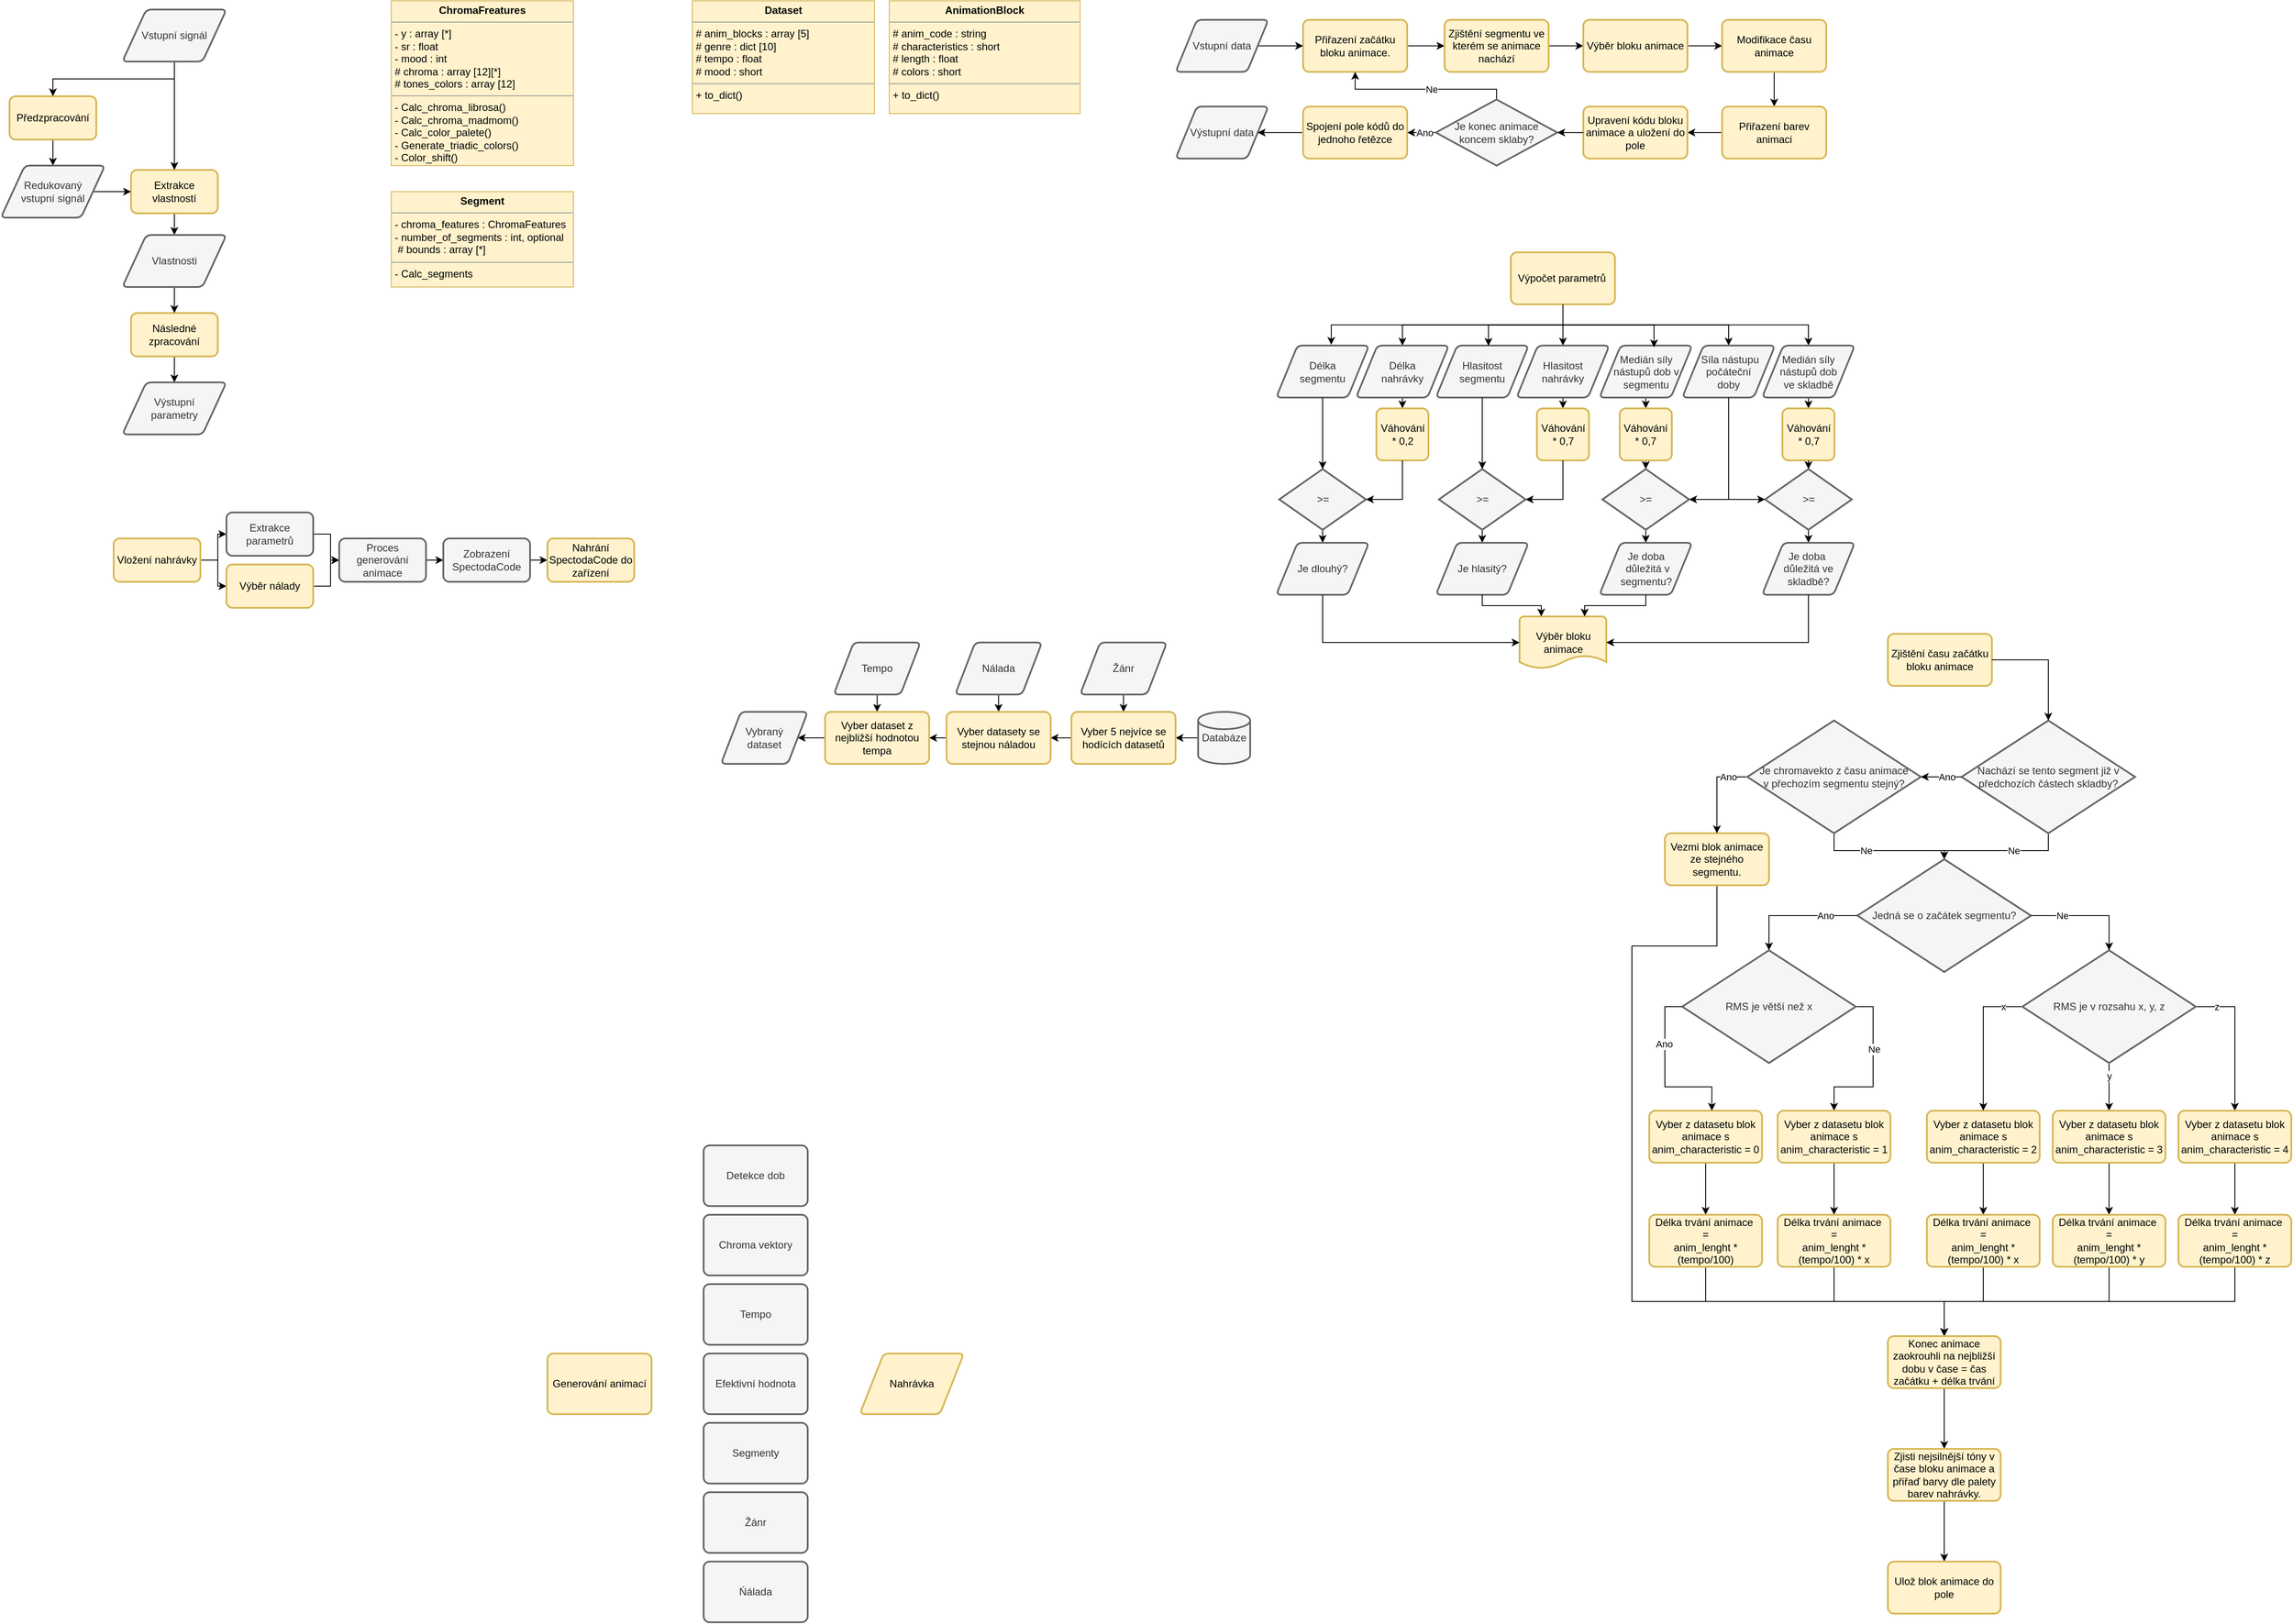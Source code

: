 <mxfile version="24.3.1" type="device">
  <diagram id="C5RBs43oDa-KdzZeNtuy" name="Page-1">
    <mxGraphModel dx="769" dy="513" grid="1" gridSize="10" guides="1" tooltips="1" connect="1" arrows="1" fold="1" page="0" pageScale="1" pageWidth="827" pageHeight="1169" math="0" shadow="0">
      <root>
        <mxCell id="WIyWlLk6GJQsqaUBKTNV-0" />
        <mxCell id="WIyWlLk6GJQsqaUBKTNV-1" parent="WIyWlLk6GJQsqaUBKTNV-0" />
        <mxCell id="-c9SQBp3aaIyiasQwJK6-0" value="&lt;p style=&quot;margin:0px;margin-top:4px;text-align:center;&quot;&gt;&lt;b&gt;Segment&lt;/b&gt;&lt;/p&gt;&lt;hr size=&quot;1&quot;&gt;&lt;p style=&quot;margin:0px;margin-left:4px;&quot;&gt;- chroma_features : ChromaFeatures&lt;/p&gt;&lt;p style=&quot;margin:0px;margin-left:4px;&quot;&gt;- number_of_segments : int, optional&lt;/p&gt;&lt;p style=&quot;margin:0px;margin-left:4px;&quot;&gt;&amp;nbsp;# bounds : array [*]&lt;/p&gt;&lt;hr size=&quot;1&quot;&gt;&lt;p style=&quot;margin:0px;margin-left:4px;&quot;&gt;- Calc_segments&amp;nbsp;&lt;/p&gt;" style="verticalAlign=top;align=left;overflow=fill;fontSize=12;fontFamily=Helvetica;html=1;whiteSpace=wrap;fillColor=#fff2cc;strokeColor=#d6b656;" parent="WIyWlLk6GJQsqaUBKTNV-1" vertex="1">
          <mxGeometry x="480" y="220" width="210" height="110" as="geometry" />
        </mxCell>
        <mxCell id="-c9SQBp3aaIyiasQwJK6-2" value="&lt;p style=&quot;margin:0px;margin-top:4px;text-align:center;&quot;&gt;&lt;b&gt;ChromaFreatures&lt;/b&gt;&lt;/p&gt;&lt;hr size=&quot;1&quot;&gt;&lt;p style=&quot;margin:0px;margin-left:4px;&quot;&gt;- y : array [*]&lt;/p&gt;&lt;p style=&quot;margin:0px;margin-left:4px;&quot;&gt;- sr : float&lt;/p&gt;&lt;p style=&quot;margin:0px;margin-left:4px;&quot;&gt;- mood : int&lt;/p&gt;&lt;p style=&quot;margin:0px;margin-left:4px;&quot;&gt;# chroma : array [12][*]&lt;/p&gt;&lt;p style=&quot;margin:0px;margin-left:4px;&quot;&gt;# tones_colors : array [12]&lt;/p&gt;&lt;hr size=&quot;1&quot;&gt;&lt;p style=&quot;margin:0px;margin-left:4px;&quot;&gt;- Calc_chroma_librosa()&lt;/p&gt;&lt;p style=&quot;margin:0px;margin-left:4px;&quot;&gt;- Calc_chroma_madmom()&lt;/p&gt;&lt;p style=&quot;margin:0px;margin-left:4px;&quot;&gt;- Calc_color_palete()&lt;/p&gt;&lt;p style=&quot;margin:0px;margin-left:4px;&quot;&gt;- Generate_triadic_colors(&lt;span style=&quot;background-color: initial;&quot;&gt;)&lt;/span&gt;&lt;/p&gt;&lt;p style=&quot;margin:0px;margin-left:4px;&quot;&gt;- Color_shift()&lt;/p&gt;" style="verticalAlign=top;align=left;overflow=fill;fontSize=12;fontFamily=Helvetica;html=1;whiteSpace=wrap;fillColor=#fff2cc;strokeColor=#d6b656;" parent="WIyWlLk6GJQsqaUBKTNV-1" vertex="1">
          <mxGeometry x="480" width="210" height="190" as="geometry" />
        </mxCell>
        <mxCell id="uv9Wkobzm_v6WN01AZGz-3" style="edgeStyle=orthogonalEdgeStyle;rounded=0;orthogonalLoop=1;jettySize=auto;html=1;exitX=1;exitY=0.5;exitDx=0;exitDy=0;entryX=0;entryY=0.5;entryDx=0;entryDy=0;" parent="WIyWlLk6GJQsqaUBKTNV-1" source="uv9Wkobzm_v6WN01AZGz-0" target="uv9Wkobzm_v6WN01AZGz-2" edge="1">
          <mxGeometry relative="1" as="geometry" />
        </mxCell>
        <mxCell id="uv9Wkobzm_v6WN01AZGz-4" style="edgeStyle=orthogonalEdgeStyle;rounded=0;orthogonalLoop=1;jettySize=auto;html=1;exitX=1;exitY=0.5;exitDx=0;exitDy=0;entryX=0;entryY=0.5;entryDx=0;entryDy=0;" parent="WIyWlLk6GJQsqaUBKTNV-1" source="uv9Wkobzm_v6WN01AZGz-0" target="uv9Wkobzm_v6WN01AZGz-1" edge="1">
          <mxGeometry relative="1" as="geometry" />
        </mxCell>
        <mxCell id="uv9Wkobzm_v6WN01AZGz-0" value="Vložení nahrávky" style="rounded=1;whiteSpace=wrap;html=1;absoluteArcSize=1;arcSize=14;strokeWidth=2;fillColor=#fff2cc;strokeColor=#d6b656;" parent="WIyWlLk6GJQsqaUBKTNV-1" vertex="1">
          <mxGeometry x="160" y="620" width="100" height="50" as="geometry" />
        </mxCell>
        <mxCell id="uv9Wkobzm_v6WN01AZGz-6" style="edgeStyle=orthogonalEdgeStyle;rounded=0;orthogonalLoop=1;jettySize=auto;html=1;exitX=1;exitY=0.5;exitDx=0;exitDy=0;" parent="WIyWlLk6GJQsqaUBKTNV-1" source="uv9Wkobzm_v6WN01AZGz-1" target="uv9Wkobzm_v6WN01AZGz-5" edge="1">
          <mxGeometry relative="1" as="geometry" />
        </mxCell>
        <mxCell id="uv9Wkobzm_v6WN01AZGz-1" value="Extrakce parametrů" style="rounded=1;whiteSpace=wrap;html=1;absoluteArcSize=1;arcSize=14;strokeWidth=2;fillColor=#f5f5f5;strokeColor=#666666;fontColor=#333333;" parent="WIyWlLk6GJQsqaUBKTNV-1" vertex="1">
          <mxGeometry x="290" y="590" width="100" height="50" as="geometry" />
        </mxCell>
        <mxCell id="uv9Wkobzm_v6WN01AZGz-7" style="edgeStyle=orthogonalEdgeStyle;rounded=0;orthogonalLoop=1;jettySize=auto;html=1;exitX=1;exitY=0.5;exitDx=0;exitDy=0;entryX=0;entryY=0.5;entryDx=0;entryDy=0;" parent="WIyWlLk6GJQsqaUBKTNV-1" source="uv9Wkobzm_v6WN01AZGz-2" target="uv9Wkobzm_v6WN01AZGz-5" edge="1">
          <mxGeometry relative="1" as="geometry" />
        </mxCell>
        <mxCell id="uv9Wkobzm_v6WN01AZGz-2" value="Výběr nálady" style="rounded=1;whiteSpace=wrap;html=1;absoluteArcSize=1;arcSize=14;strokeWidth=2;fillColor=#fff2cc;strokeColor=#d6b656;" parent="WIyWlLk6GJQsqaUBKTNV-1" vertex="1">
          <mxGeometry x="290" y="650" width="100" height="50" as="geometry" />
        </mxCell>
        <mxCell id="uv9Wkobzm_v6WN01AZGz-9" style="edgeStyle=orthogonalEdgeStyle;rounded=0;orthogonalLoop=1;jettySize=auto;html=1;exitX=1;exitY=0.5;exitDx=0;exitDy=0;entryX=0;entryY=0.5;entryDx=0;entryDy=0;" parent="WIyWlLk6GJQsqaUBKTNV-1" source="uv9Wkobzm_v6WN01AZGz-5" target="uv9Wkobzm_v6WN01AZGz-8" edge="1">
          <mxGeometry relative="1" as="geometry" />
        </mxCell>
        <mxCell id="uv9Wkobzm_v6WN01AZGz-5" value="Proces generování animace" style="rounded=1;whiteSpace=wrap;html=1;absoluteArcSize=1;arcSize=14;strokeWidth=2;fillColor=#f5f5f5;strokeColor=#666666;fontColor=#333333;" parent="WIyWlLk6GJQsqaUBKTNV-1" vertex="1">
          <mxGeometry x="420" y="620" width="100" height="50" as="geometry" />
        </mxCell>
        <mxCell id="uv9Wkobzm_v6WN01AZGz-11" style="edgeStyle=orthogonalEdgeStyle;rounded=0;orthogonalLoop=1;jettySize=auto;html=1;exitX=1;exitY=0.5;exitDx=0;exitDy=0;entryX=0;entryY=0.5;entryDx=0;entryDy=0;" parent="WIyWlLk6GJQsqaUBKTNV-1" source="uv9Wkobzm_v6WN01AZGz-8" target="uv9Wkobzm_v6WN01AZGz-10" edge="1">
          <mxGeometry relative="1" as="geometry" />
        </mxCell>
        <mxCell id="uv9Wkobzm_v6WN01AZGz-8" value="Zobrazení SpectodaCode" style="rounded=1;whiteSpace=wrap;html=1;absoluteArcSize=1;arcSize=14;strokeWidth=2;fillColor=#f5f5f5;strokeColor=#666666;fontColor=#333333;" parent="WIyWlLk6GJQsqaUBKTNV-1" vertex="1">
          <mxGeometry x="540" y="620" width="100" height="50" as="geometry" />
        </mxCell>
        <mxCell id="uv9Wkobzm_v6WN01AZGz-10" value="Nahrání SpectodaCode do zařízení" style="rounded=1;whiteSpace=wrap;html=1;absoluteArcSize=1;arcSize=14;strokeWidth=2;fillColor=#fff2cc;strokeColor=#d6b656;" parent="WIyWlLk6GJQsqaUBKTNV-1" vertex="1">
          <mxGeometry x="660" y="620" width="100" height="50" as="geometry" />
        </mxCell>
        <mxCell id="RvzzOxCwAiSEiX8g-Vob-5" style="edgeStyle=orthogonalEdgeStyle;rounded=0;orthogonalLoop=1;jettySize=auto;html=1;exitX=0.5;exitY=1;exitDx=0;exitDy=0;entryX=0.5;entryY=0;entryDx=0;entryDy=0;" parent="WIyWlLk6GJQsqaUBKTNV-1" source="RvzzOxCwAiSEiX8g-Vob-0" target="RvzzOxCwAiSEiX8g-Vob-4" edge="1">
          <mxGeometry relative="1" as="geometry" />
        </mxCell>
        <mxCell id="RvzzOxCwAiSEiX8g-Vob-0" value="Nálada" style="shape=parallelogram;html=1;strokeWidth=2;perimeter=parallelogramPerimeter;whiteSpace=wrap;rounded=1;arcSize=12;size=0.23;fillColor=#f5f5f5;strokeColor=#666666;fontColor=#333333;" parent="WIyWlLk6GJQsqaUBKTNV-1" vertex="1">
          <mxGeometry x="1130" y="740" width="100" height="60" as="geometry" />
        </mxCell>
        <mxCell id="RvzzOxCwAiSEiX8g-Vob-6" style="edgeStyle=orthogonalEdgeStyle;rounded=0;orthogonalLoop=1;jettySize=auto;html=1;exitX=0.5;exitY=1;exitDx=0;exitDy=0;entryX=0.5;entryY=0;entryDx=0;entryDy=0;" parent="WIyWlLk6GJQsqaUBKTNV-1" source="RvzzOxCwAiSEiX8g-Vob-1" target="RvzzOxCwAiSEiX8g-Vob-3" edge="1">
          <mxGeometry relative="1" as="geometry" />
        </mxCell>
        <mxCell id="RvzzOxCwAiSEiX8g-Vob-1" value="Žánr" style="shape=parallelogram;html=1;strokeWidth=2;perimeter=parallelogramPerimeter;whiteSpace=wrap;rounded=1;arcSize=12;size=0.23;fillColor=#f5f5f5;strokeColor=#666666;fontColor=#333333;" parent="WIyWlLk6GJQsqaUBKTNV-1" vertex="1">
          <mxGeometry x="1274" y="740" width="100" height="60" as="geometry" />
        </mxCell>
        <mxCell id="RvzzOxCwAiSEiX8g-Vob-7" style="edgeStyle=orthogonalEdgeStyle;rounded=0;orthogonalLoop=1;jettySize=auto;html=1;exitX=0;exitY=0.5;exitDx=0;exitDy=0;exitPerimeter=0;entryX=1;entryY=0.5;entryDx=0;entryDy=0;" parent="WIyWlLk6GJQsqaUBKTNV-1" source="RvzzOxCwAiSEiX8g-Vob-2" target="RvzzOxCwAiSEiX8g-Vob-3" edge="1">
          <mxGeometry relative="1" as="geometry" />
        </mxCell>
        <mxCell id="RvzzOxCwAiSEiX8g-Vob-2" value="Databáze&lt;br&gt;" style="strokeWidth=2;html=1;shape=mxgraph.flowchart.database;whiteSpace=wrap;fillColor=#f5f5f5;fontColor=#333333;strokeColor=#666666;" parent="WIyWlLk6GJQsqaUBKTNV-1" vertex="1">
          <mxGeometry x="1410" y="820" width="60" height="60" as="geometry" />
        </mxCell>
        <mxCell id="RvzzOxCwAiSEiX8g-Vob-8" style="edgeStyle=orthogonalEdgeStyle;rounded=0;orthogonalLoop=1;jettySize=auto;html=1;exitX=0;exitY=0.5;exitDx=0;exitDy=0;entryX=1;entryY=0.5;entryDx=0;entryDy=0;" parent="WIyWlLk6GJQsqaUBKTNV-1" source="RvzzOxCwAiSEiX8g-Vob-3" target="RvzzOxCwAiSEiX8g-Vob-4" edge="1">
          <mxGeometry relative="1" as="geometry" />
        </mxCell>
        <mxCell id="RvzzOxCwAiSEiX8g-Vob-3" value="Vyber 5 nejvíce se hodících datasetů" style="rounded=1;whiteSpace=wrap;html=1;absoluteArcSize=1;arcSize=14;strokeWidth=2;fillColor=#fff2cc;strokeColor=#d6b656;" parent="WIyWlLk6GJQsqaUBKTNV-1" vertex="1">
          <mxGeometry x="1264" y="820" width="120" height="60" as="geometry" />
        </mxCell>
        <mxCell id="RvzzOxCwAiSEiX8g-Vob-12" style="edgeStyle=orthogonalEdgeStyle;rounded=0;orthogonalLoop=1;jettySize=auto;html=1;exitX=0;exitY=0.5;exitDx=0;exitDy=0;entryX=1;entryY=0.5;entryDx=0;entryDy=0;" parent="WIyWlLk6GJQsqaUBKTNV-1" source="RvzzOxCwAiSEiX8g-Vob-4" target="RvzzOxCwAiSEiX8g-Vob-10" edge="1">
          <mxGeometry relative="1" as="geometry" />
        </mxCell>
        <mxCell id="RvzzOxCwAiSEiX8g-Vob-4" value="Vyber datasety se stejnou náladou" style="rounded=1;whiteSpace=wrap;html=1;absoluteArcSize=1;arcSize=14;strokeWidth=2;fillColor=#fff2cc;strokeColor=#d6b656;" parent="WIyWlLk6GJQsqaUBKTNV-1" vertex="1">
          <mxGeometry x="1120" y="820" width="120" height="60" as="geometry" />
        </mxCell>
        <mxCell id="RvzzOxCwAiSEiX8g-Vob-11" style="edgeStyle=orthogonalEdgeStyle;rounded=0;orthogonalLoop=1;jettySize=auto;html=1;exitX=0.5;exitY=1;exitDx=0;exitDy=0;entryX=0.5;entryY=0;entryDx=0;entryDy=0;" parent="WIyWlLk6GJQsqaUBKTNV-1" source="RvzzOxCwAiSEiX8g-Vob-9" target="RvzzOxCwAiSEiX8g-Vob-10" edge="1">
          <mxGeometry relative="1" as="geometry" />
        </mxCell>
        <mxCell id="RvzzOxCwAiSEiX8g-Vob-9" value="Tempo" style="shape=parallelogram;html=1;strokeWidth=2;perimeter=parallelogramPerimeter;whiteSpace=wrap;rounded=1;arcSize=12;size=0.23;fillColor=#f5f5f5;strokeColor=#666666;fontColor=#333333;" parent="WIyWlLk6GJQsqaUBKTNV-1" vertex="1">
          <mxGeometry x="990" y="740" width="100" height="60" as="geometry" />
        </mxCell>
        <mxCell id="RvzzOxCwAiSEiX8g-Vob-14" style="edgeStyle=orthogonalEdgeStyle;rounded=0;orthogonalLoop=1;jettySize=auto;html=1;exitX=0;exitY=0.5;exitDx=0;exitDy=0;entryX=1;entryY=0.5;entryDx=0;entryDy=0;" parent="WIyWlLk6GJQsqaUBKTNV-1" source="RvzzOxCwAiSEiX8g-Vob-10" target="RvzzOxCwAiSEiX8g-Vob-13" edge="1">
          <mxGeometry relative="1" as="geometry" />
        </mxCell>
        <mxCell id="RvzzOxCwAiSEiX8g-Vob-10" value="Vyber dataset z nejbližší hodnotou tempa" style="rounded=1;whiteSpace=wrap;html=1;absoluteArcSize=1;arcSize=14;strokeWidth=2;fillColor=#fff2cc;strokeColor=#d6b656;" parent="WIyWlLk6GJQsqaUBKTNV-1" vertex="1">
          <mxGeometry x="980" y="820" width="120" height="60" as="geometry" />
        </mxCell>
        <mxCell id="RvzzOxCwAiSEiX8g-Vob-13" value="Vybraný&lt;br&gt;dataset" style="shape=parallelogram;html=1;strokeWidth=2;perimeter=parallelogramPerimeter;whiteSpace=wrap;rounded=1;arcSize=12;size=0.23;fillColor=#f5f5f5;fontColor=#333333;strokeColor=#666666;" parent="WIyWlLk6GJQsqaUBKTNV-1" vertex="1">
          <mxGeometry x="860" y="820" width="100" height="60" as="geometry" />
        </mxCell>
        <mxCell id="RvzzOxCwAiSEiX8g-Vob-15" value="Zjištění času začátku bloku animace" style="rounded=1;whiteSpace=wrap;html=1;absoluteArcSize=1;arcSize=14;strokeWidth=2;fillColor=#fff2cc;strokeColor=#d6b656;" parent="WIyWlLk6GJQsqaUBKTNV-1" vertex="1">
          <mxGeometry x="2205" y="730" width="120" height="60" as="geometry" />
        </mxCell>
        <mxCell id="RvzzOxCwAiSEiX8g-Vob-33" style="edgeStyle=orthogonalEdgeStyle;rounded=0;orthogonalLoop=1;jettySize=auto;html=1;exitX=0.5;exitY=1;exitDx=0;exitDy=0;exitPerimeter=0;entryX=0.5;entryY=0;entryDx=0;entryDy=0;entryPerimeter=0;" parent="WIyWlLk6GJQsqaUBKTNV-1" source="RvzzOxCwAiSEiX8g-Vob-17" target="RvzzOxCwAiSEiX8g-Vob-36" edge="1">
          <mxGeometry relative="1" as="geometry">
            <mxPoint x="2410" y="1030" as="targetPoint" />
          </mxGeometry>
        </mxCell>
        <mxCell id="RvzzOxCwAiSEiX8g-Vob-34" value="Ne" style="edgeLabel;html=1;align=center;verticalAlign=middle;resizable=0;points=[];" parent="RvzzOxCwAiSEiX8g-Vob-33" vertex="1" connectable="0">
          <mxGeometry x="-0.043" relative="1" as="geometry">
            <mxPoint x="12" as="offset" />
          </mxGeometry>
        </mxCell>
        <mxCell id="RvzzOxCwAiSEiX8g-Vob-17" value="Nachází se tento segment již v předchozích částech skladby?" style="strokeWidth=2;html=1;shape=mxgraph.flowchart.decision;whiteSpace=wrap;fillColor=#f5f5f5;fontColor=#333333;strokeColor=#666666;" parent="WIyWlLk6GJQsqaUBKTNV-1" vertex="1">
          <mxGeometry x="2290" y="830" width="200" height="130" as="geometry" />
        </mxCell>
        <mxCell id="RvzzOxCwAiSEiX8g-Vob-73" style="edgeStyle=orthogonalEdgeStyle;rounded=0;orthogonalLoop=1;jettySize=auto;html=1;exitX=0;exitY=0.5;exitDx=0;exitDy=0;entryX=0.5;entryY=0;entryDx=0;entryDy=0;" parent="WIyWlLk6GJQsqaUBKTNV-1" source="RvzzOxCwAiSEiX8g-Vob-21" target="RvzzOxCwAiSEiX8g-Vob-70" edge="1">
          <mxGeometry relative="1" as="geometry">
            <mxPoint x="1870" y="1510" as="targetPoint" />
            <Array as="points">
              <mxPoint x="2008" y="990" />
              <mxPoint x="2008" y="1090" />
              <mxPoint x="1910" y="1090" />
              <mxPoint x="1910" y="1500" />
              <mxPoint x="2270" y="1500" />
            </Array>
          </mxGeometry>
        </mxCell>
        <mxCell id="RvzzOxCwAiSEiX8g-Vob-21" value="Vezmi blok animace ze stejného segmentu." style="rounded=1;whiteSpace=wrap;html=1;absoluteArcSize=1;arcSize=14;strokeWidth=2;fillColor=#fff2cc;strokeColor=#d6b656;" parent="WIyWlLk6GJQsqaUBKTNV-1" vertex="1">
          <mxGeometry x="1948" y="960" width="120" height="60" as="geometry" />
        </mxCell>
        <mxCell id="RvzzOxCwAiSEiX8g-Vob-27" style="edgeStyle=orthogonalEdgeStyle;rounded=0;orthogonalLoop=1;jettySize=auto;html=1;exitX=0;exitY=0.5;exitDx=0;exitDy=0;exitPerimeter=0;" parent="WIyWlLk6GJQsqaUBKTNV-1" source="RvzzOxCwAiSEiX8g-Vob-23" target="RvzzOxCwAiSEiX8g-Vob-21" edge="1">
          <mxGeometry relative="1" as="geometry" />
        </mxCell>
        <mxCell id="RvzzOxCwAiSEiX8g-Vob-28" value="Ano" style="edgeLabel;html=1;align=center;verticalAlign=middle;resizable=0;points=[];" parent="RvzzOxCwAiSEiX8g-Vob-27" vertex="1" connectable="0">
          <mxGeometry x="-0.552" y="-2" relative="1" as="geometry">
            <mxPoint y="2" as="offset" />
          </mxGeometry>
        </mxCell>
        <mxCell id="RvzzOxCwAiSEiX8g-Vob-30" style="edgeStyle=orthogonalEdgeStyle;rounded=0;orthogonalLoop=1;jettySize=auto;html=1;exitX=0.5;exitY=1;exitDx=0;exitDy=0;exitPerimeter=0;entryX=0.5;entryY=0;entryDx=0;entryDy=0;entryPerimeter=0;" parent="WIyWlLk6GJQsqaUBKTNV-1" source="RvzzOxCwAiSEiX8g-Vob-23" target="RvzzOxCwAiSEiX8g-Vob-36" edge="1">
          <mxGeometry relative="1" as="geometry">
            <mxPoint x="2140" y="1030" as="targetPoint" />
            <Array as="points">
              <mxPoint x="2143" y="980" />
              <mxPoint x="2270" y="980" />
            </Array>
          </mxGeometry>
        </mxCell>
        <mxCell id="RvzzOxCwAiSEiX8g-Vob-31" value="Ne" style="edgeLabel;html=1;align=center;verticalAlign=middle;resizable=0;points=[];" parent="RvzzOxCwAiSEiX8g-Vob-30" vertex="1" connectable="0">
          <mxGeometry x="-0.174" y="-3" relative="1" as="geometry">
            <mxPoint x="-8" y="-3" as="offset" />
          </mxGeometry>
        </mxCell>
        <mxCell id="RvzzOxCwAiSEiX8g-Vob-23" value="Je chromavekto z času animace&lt;br&gt;v přechozím segmentu stejný?" style="strokeWidth=2;html=1;shape=mxgraph.flowchart.decision;whiteSpace=wrap;fillColor=#f5f5f5;fontColor=#333333;strokeColor=#666666;" parent="WIyWlLk6GJQsqaUBKTNV-1" vertex="1">
          <mxGeometry x="2043" y="830" width="200" height="130" as="geometry" />
        </mxCell>
        <mxCell id="RvzzOxCwAiSEiX8g-Vob-24" style="edgeStyle=orthogonalEdgeStyle;rounded=0;orthogonalLoop=1;jettySize=auto;html=1;exitX=0;exitY=0.5;exitDx=0;exitDy=0;exitPerimeter=0;entryX=1;entryY=0.5;entryDx=0;entryDy=0;entryPerimeter=0;" parent="WIyWlLk6GJQsqaUBKTNV-1" source="RvzzOxCwAiSEiX8g-Vob-17" target="RvzzOxCwAiSEiX8g-Vob-23" edge="1">
          <mxGeometry relative="1" as="geometry" />
        </mxCell>
        <mxCell id="RvzzOxCwAiSEiX8g-Vob-25" value="Ano" style="edgeLabel;html=1;align=center;verticalAlign=middle;resizable=0;points=[];" parent="RvzzOxCwAiSEiX8g-Vob-24" vertex="1" connectable="0">
          <mxGeometry x="0.167" y="-2" relative="1" as="geometry">
            <mxPoint x="10" y="2" as="offset" />
          </mxGeometry>
        </mxCell>
        <mxCell id="RvzzOxCwAiSEiX8g-Vob-36" value="Jedná se o začátek segmentu?" style="strokeWidth=2;html=1;shape=mxgraph.flowchart.decision;whiteSpace=wrap;fillColor=#f5f5f5;fontColor=#333333;strokeColor=#666666;" parent="WIyWlLk6GJQsqaUBKTNV-1" vertex="1">
          <mxGeometry x="2170" y="990" width="200" height="130" as="geometry" />
        </mxCell>
        <mxCell id="RvzzOxCwAiSEiX8g-Vob-82" style="edgeStyle=orthogonalEdgeStyle;rounded=0;orthogonalLoop=1;jettySize=auto;html=1;exitX=0.5;exitY=1;exitDx=0;exitDy=0;" parent="WIyWlLk6GJQsqaUBKTNV-1" source="RvzzOxCwAiSEiX8g-Vob-38" target="RvzzOxCwAiSEiX8g-Vob-64" edge="1">
          <mxGeometry relative="1" as="geometry" />
        </mxCell>
        <mxCell id="RvzzOxCwAiSEiX8g-Vob-38" value="Vyber z datasetu blok animace s anim_characteristic = 0" style="rounded=1;whiteSpace=wrap;html=1;absoluteArcSize=1;arcSize=14;strokeWidth=2;fillColor=#fff2cc;strokeColor=#d6b656;" parent="WIyWlLk6GJQsqaUBKTNV-1" vertex="1">
          <mxGeometry x="1930" y="1280" width="130" height="60" as="geometry" />
        </mxCell>
        <mxCell id="RvzzOxCwAiSEiX8g-Vob-84" style="edgeStyle=orthogonalEdgeStyle;rounded=0;orthogonalLoop=1;jettySize=auto;html=1;exitX=0.5;exitY=1;exitDx=0;exitDy=0;entryX=0.5;entryY=0;entryDx=0;entryDy=0;" parent="WIyWlLk6GJQsqaUBKTNV-1" source="RvzzOxCwAiSEiX8g-Vob-42" target="RvzzOxCwAiSEiX8g-Vob-67" edge="1">
          <mxGeometry relative="1" as="geometry" />
        </mxCell>
        <mxCell id="RvzzOxCwAiSEiX8g-Vob-42" value="Vyber z datasetu blok animace s anim_characteristic = 2" style="rounded=1;whiteSpace=wrap;html=1;absoluteArcSize=1;arcSize=14;strokeWidth=2;fillColor=#fff2cc;strokeColor=#d6b656;" parent="WIyWlLk6GJQsqaUBKTNV-1" vertex="1">
          <mxGeometry x="2250" y="1280" width="130" height="60" as="geometry" />
        </mxCell>
        <mxCell id="RvzzOxCwAiSEiX8g-Vob-47" value="" style="edgeStyle=orthogonalEdgeStyle;rounded=0;orthogonalLoop=1;jettySize=auto;html=1;exitX=0;exitY=0.5;exitDx=0;exitDy=0;exitPerimeter=0;entryX=0.5;entryY=0;entryDx=0;entryDy=0;" parent="WIyWlLk6GJQsqaUBKTNV-1" source="RvzzOxCwAiSEiX8g-Vob-44" target="RvzzOxCwAiSEiX8g-Vob-42" edge="1">
          <mxGeometry relative="1" as="geometry">
            <mxPoint x="2580" y="1170" as="targetPoint" />
          </mxGeometry>
        </mxCell>
        <mxCell id="RvzzOxCwAiSEiX8g-Vob-49" value="x" style="edgeLabel;html=1;align=center;verticalAlign=middle;resizable=0;points=[];" parent="RvzzOxCwAiSEiX8g-Vob-47" vertex="1" connectable="0">
          <mxGeometry x="-0.75" y="-2" relative="1" as="geometry">
            <mxPoint x="-2" y="2" as="offset" />
          </mxGeometry>
        </mxCell>
        <mxCell id="RvzzOxCwAiSEiX8g-Vob-50" style="edgeStyle=orthogonalEdgeStyle;rounded=0;orthogonalLoop=1;jettySize=auto;html=1;exitX=1;exitY=0.5;exitDx=0;exitDy=0;exitPerimeter=0;entryX=0.5;entryY=0;entryDx=0;entryDy=0;" parent="WIyWlLk6GJQsqaUBKTNV-1" source="RvzzOxCwAiSEiX8g-Vob-44" target="RvzzOxCwAiSEiX8g-Vob-48" edge="1">
          <mxGeometry relative="1" as="geometry" />
        </mxCell>
        <mxCell id="RvzzOxCwAiSEiX8g-Vob-51" value="z" style="edgeLabel;html=1;align=center;verticalAlign=middle;resizable=0;points=[];" parent="RvzzOxCwAiSEiX8g-Vob-50" vertex="1" connectable="0">
          <mxGeometry x="-0.71" y="-1" relative="1" as="geometry">
            <mxPoint y="-1" as="offset" />
          </mxGeometry>
        </mxCell>
        <mxCell id="RvzzOxCwAiSEiX8g-Vob-62" style="edgeStyle=orthogonalEdgeStyle;rounded=0;orthogonalLoop=1;jettySize=auto;html=1;exitX=0.5;exitY=1;exitDx=0;exitDy=0;exitPerimeter=0;entryX=0.5;entryY=0;entryDx=0;entryDy=0;" parent="WIyWlLk6GJQsqaUBKTNV-1" source="RvzzOxCwAiSEiX8g-Vob-44" target="RvzzOxCwAiSEiX8g-Vob-58" edge="1">
          <mxGeometry relative="1" as="geometry" />
        </mxCell>
        <mxCell id="RvzzOxCwAiSEiX8g-Vob-63" value="y" style="edgeLabel;html=1;align=center;verticalAlign=middle;resizable=0;points=[];" parent="RvzzOxCwAiSEiX8g-Vob-62" vertex="1" connectable="0">
          <mxGeometry x="-0.458" y="-1" relative="1" as="geometry">
            <mxPoint x="1" as="offset" />
          </mxGeometry>
        </mxCell>
        <mxCell id="RvzzOxCwAiSEiX8g-Vob-44" value="RMS je v rozsahu x, y, z" style="strokeWidth=2;html=1;shape=mxgraph.flowchart.decision;whiteSpace=wrap;fillColor=#f5f5f5;fontColor=#333333;strokeColor=#666666;" parent="WIyWlLk6GJQsqaUBKTNV-1" vertex="1">
          <mxGeometry x="2360" y="1095" width="200" height="130" as="geometry" />
        </mxCell>
        <mxCell id="RvzzOxCwAiSEiX8g-Vob-45" style="edgeStyle=orthogonalEdgeStyle;rounded=0;orthogonalLoop=1;jettySize=auto;html=1;exitX=1;exitY=0.5;exitDx=0;exitDy=0;exitPerimeter=0;entryX=0.5;entryY=0;entryDx=0;entryDy=0;entryPerimeter=0;" parent="WIyWlLk6GJQsqaUBKTNV-1" source="RvzzOxCwAiSEiX8g-Vob-36" target="RvzzOxCwAiSEiX8g-Vob-44" edge="1">
          <mxGeometry relative="1" as="geometry" />
        </mxCell>
        <mxCell id="RvzzOxCwAiSEiX8g-Vob-46" value="Ne" style="edgeLabel;html=1;align=center;verticalAlign=middle;resizable=0;points=[];" parent="RvzzOxCwAiSEiX8g-Vob-45" vertex="1" connectable="0">
          <mxGeometry x="-0.538" y="1" relative="1" as="geometry">
            <mxPoint x="6" y="1" as="offset" />
          </mxGeometry>
        </mxCell>
        <mxCell id="RvzzOxCwAiSEiX8g-Vob-86" style="edgeStyle=orthogonalEdgeStyle;rounded=0;orthogonalLoop=1;jettySize=auto;html=1;exitX=0.5;exitY=1;exitDx=0;exitDy=0;entryX=0.5;entryY=0;entryDx=0;entryDy=0;" parent="WIyWlLk6GJQsqaUBKTNV-1" source="RvzzOxCwAiSEiX8g-Vob-48" target="RvzzOxCwAiSEiX8g-Vob-69" edge="1">
          <mxGeometry relative="1" as="geometry" />
        </mxCell>
        <mxCell id="RvzzOxCwAiSEiX8g-Vob-48" value="Vyber z datasetu blok animace s anim_characteristic = 4" style="rounded=1;whiteSpace=wrap;html=1;absoluteArcSize=1;arcSize=14;strokeWidth=2;fillColor=#fff2cc;strokeColor=#d6b656;" parent="WIyWlLk6GJQsqaUBKTNV-1" vertex="1">
          <mxGeometry x="2540" y="1280" width="130" height="60" as="geometry" />
        </mxCell>
        <mxCell id="RvzzOxCwAiSEiX8g-Vob-57" style="edgeStyle=orthogonalEdgeStyle;rounded=0;orthogonalLoop=1;jettySize=auto;html=1;exitX=1;exitY=0.5;exitDx=0;exitDy=0;exitPerimeter=0;entryX=0.5;entryY=0;entryDx=0;entryDy=0;" parent="WIyWlLk6GJQsqaUBKTNV-1" source="RvzzOxCwAiSEiX8g-Vob-52" target="RvzzOxCwAiSEiX8g-Vob-55" edge="1">
          <mxGeometry relative="1" as="geometry" />
        </mxCell>
        <mxCell id="RvzzOxCwAiSEiX8g-Vob-79" value="Ne" style="edgeLabel;html=1;align=center;verticalAlign=middle;resizable=0;points=[];" parent="RvzzOxCwAiSEiX8g-Vob-57" vertex="1" connectable="0">
          <mxGeometry x="-0.26" y="1" relative="1" as="geometry">
            <mxPoint as="offset" />
          </mxGeometry>
        </mxCell>
        <mxCell id="RvzzOxCwAiSEiX8g-Vob-52" value="RMS je větší než x" style="strokeWidth=2;html=1;shape=mxgraph.flowchart.decision;whiteSpace=wrap;fillColor=#f5f5f5;fontColor=#333333;strokeColor=#666666;" parent="WIyWlLk6GJQsqaUBKTNV-1" vertex="1">
          <mxGeometry x="1968" y="1095" width="200" height="130" as="geometry" />
        </mxCell>
        <mxCell id="RvzzOxCwAiSEiX8g-Vob-53" style="edgeStyle=orthogonalEdgeStyle;rounded=0;orthogonalLoop=1;jettySize=auto;html=1;exitX=0;exitY=0.5;exitDx=0;exitDy=0;exitPerimeter=0;entryX=0.5;entryY=0;entryDx=0;entryDy=0;entryPerimeter=0;" parent="WIyWlLk6GJQsqaUBKTNV-1" source="RvzzOxCwAiSEiX8g-Vob-36" target="RvzzOxCwAiSEiX8g-Vob-52" edge="1">
          <mxGeometry relative="1" as="geometry" />
        </mxCell>
        <mxCell id="RvzzOxCwAiSEiX8g-Vob-54" value="Ano" style="edgeLabel;html=1;align=center;verticalAlign=middle;resizable=0;points=[];" parent="RvzzOxCwAiSEiX8g-Vob-53" vertex="1" connectable="0">
          <mxGeometry x="-0.577" y="-3" relative="1" as="geometry">
            <mxPoint x="-7" y="3" as="offset" />
          </mxGeometry>
        </mxCell>
        <mxCell id="RvzzOxCwAiSEiX8g-Vob-83" style="edgeStyle=orthogonalEdgeStyle;rounded=0;orthogonalLoop=1;jettySize=auto;html=1;exitX=0.5;exitY=1;exitDx=0;exitDy=0;entryX=0.5;entryY=0;entryDx=0;entryDy=0;" parent="WIyWlLk6GJQsqaUBKTNV-1" source="RvzzOxCwAiSEiX8g-Vob-55" target="RvzzOxCwAiSEiX8g-Vob-65" edge="1">
          <mxGeometry relative="1" as="geometry" />
        </mxCell>
        <mxCell id="RvzzOxCwAiSEiX8g-Vob-55" value="Vyber z datasetu blok animace s anim_characteristic = 1" style="rounded=1;whiteSpace=wrap;html=1;absoluteArcSize=1;arcSize=14;strokeWidth=2;fillColor=#fff2cc;strokeColor=#d6b656;" parent="WIyWlLk6GJQsqaUBKTNV-1" vertex="1">
          <mxGeometry x="2078" y="1280" width="130" height="60" as="geometry" />
        </mxCell>
        <mxCell id="RvzzOxCwAiSEiX8g-Vob-56" style="edgeStyle=orthogonalEdgeStyle;rounded=0;orthogonalLoop=1;jettySize=auto;html=1;exitX=0;exitY=0.5;exitDx=0;exitDy=0;exitPerimeter=0;entryX=0.555;entryY=-0.001;entryDx=0;entryDy=0;entryPerimeter=0;" parent="WIyWlLk6GJQsqaUBKTNV-1" source="RvzzOxCwAiSEiX8g-Vob-52" target="RvzzOxCwAiSEiX8g-Vob-38" edge="1">
          <mxGeometry relative="1" as="geometry" />
        </mxCell>
        <mxCell id="RvzzOxCwAiSEiX8g-Vob-78" value="Ano" style="edgeLabel;html=1;align=center;verticalAlign=middle;resizable=0;points=[];" parent="RvzzOxCwAiSEiX8g-Vob-56" vertex="1" connectable="0">
          <mxGeometry x="-0.358" y="-1" relative="1" as="geometry">
            <mxPoint as="offset" />
          </mxGeometry>
        </mxCell>
        <mxCell id="RvzzOxCwAiSEiX8g-Vob-85" style="edgeStyle=orthogonalEdgeStyle;rounded=0;orthogonalLoop=1;jettySize=auto;html=1;exitX=0.5;exitY=1;exitDx=0;exitDy=0;entryX=0.5;entryY=0;entryDx=0;entryDy=0;" parent="WIyWlLk6GJQsqaUBKTNV-1" source="RvzzOxCwAiSEiX8g-Vob-58" target="RvzzOxCwAiSEiX8g-Vob-68" edge="1">
          <mxGeometry relative="1" as="geometry" />
        </mxCell>
        <mxCell id="RvzzOxCwAiSEiX8g-Vob-58" value="Vyber z datasetu blok animace s anim_characteristic = 3" style="rounded=1;whiteSpace=wrap;html=1;absoluteArcSize=1;arcSize=14;strokeWidth=2;fillColor=#fff2cc;strokeColor=#d6b656;" parent="WIyWlLk6GJQsqaUBKTNV-1" vertex="1">
          <mxGeometry x="2395" y="1280" width="130" height="60" as="geometry" />
        </mxCell>
        <mxCell id="RvzzOxCwAiSEiX8g-Vob-71" style="edgeStyle=orthogonalEdgeStyle;rounded=0;orthogonalLoop=1;jettySize=auto;html=1;exitX=0.5;exitY=1;exitDx=0;exitDy=0;" parent="WIyWlLk6GJQsqaUBKTNV-1" source="RvzzOxCwAiSEiX8g-Vob-64" target="RvzzOxCwAiSEiX8g-Vob-70" edge="1">
          <mxGeometry relative="1" as="geometry" />
        </mxCell>
        <mxCell id="RvzzOxCwAiSEiX8g-Vob-64" value="Délka trvání animace&amp;nbsp;&lt;br&gt;=&lt;br&gt;anim_lenght * (tempo/100)" style="rounded=1;whiteSpace=wrap;html=1;absoluteArcSize=1;arcSize=14;strokeWidth=2;fillColor=#fff2cc;strokeColor=#d6b656;" parent="WIyWlLk6GJQsqaUBKTNV-1" vertex="1">
          <mxGeometry x="1930" y="1400" width="130" height="60" as="geometry" />
        </mxCell>
        <mxCell id="RvzzOxCwAiSEiX8g-Vob-72" style="edgeStyle=orthogonalEdgeStyle;rounded=0;orthogonalLoop=1;jettySize=auto;html=1;exitX=0.5;exitY=1;exitDx=0;exitDy=0;entryX=0.5;entryY=0;entryDx=0;entryDy=0;" parent="WIyWlLk6GJQsqaUBKTNV-1" source="RvzzOxCwAiSEiX8g-Vob-65" target="RvzzOxCwAiSEiX8g-Vob-70" edge="1">
          <mxGeometry relative="1" as="geometry" />
        </mxCell>
        <mxCell id="RvzzOxCwAiSEiX8g-Vob-65" value="Délka&amp;nbsp;trvání animace&amp;nbsp;&lt;br&gt;=&lt;br&gt;anim_lenght * (tempo/100) * x" style="rounded=1;whiteSpace=wrap;html=1;absoluteArcSize=1;arcSize=14;strokeWidth=2;fillColor=#fff2cc;strokeColor=#d6b656;" parent="WIyWlLk6GJQsqaUBKTNV-1" vertex="1">
          <mxGeometry x="2078" y="1400" width="130" height="60" as="geometry" />
        </mxCell>
        <mxCell id="RvzzOxCwAiSEiX8g-Vob-74" style="edgeStyle=orthogonalEdgeStyle;rounded=0;orthogonalLoop=1;jettySize=auto;html=1;exitX=0.5;exitY=1;exitDx=0;exitDy=0;entryX=0.5;entryY=0;entryDx=0;entryDy=0;" parent="WIyWlLk6GJQsqaUBKTNV-1" source="RvzzOxCwAiSEiX8g-Vob-67" target="RvzzOxCwAiSEiX8g-Vob-70" edge="1">
          <mxGeometry relative="1" as="geometry" />
        </mxCell>
        <mxCell id="RvzzOxCwAiSEiX8g-Vob-67" value="Délka&amp;nbsp;trvání animace&amp;nbsp;&lt;br&gt;=&lt;br&gt;anim_lenght * (tempo/100) * x" style="rounded=1;whiteSpace=wrap;html=1;absoluteArcSize=1;arcSize=14;strokeWidth=2;fillColor=#fff2cc;strokeColor=#d6b656;" parent="WIyWlLk6GJQsqaUBKTNV-1" vertex="1">
          <mxGeometry x="2250" y="1400" width="130" height="60" as="geometry" />
        </mxCell>
        <mxCell id="RvzzOxCwAiSEiX8g-Vob-75" style="edgeStyle=orthogonalEdgeStyle;rounded=0;orthogonalLoop=1;jettySize=auto;html=1;exitX=0.5;exitY=1;exitDx=0;exitDy=0;entryX=0.5;entryY=0;entryDx=0;entryDy=0;" parent="WIyWlLk6GJQsqaUBKTNV-1" source="RvzzOxCwAiSEiX8g-Vob-68" target="RvzzOxCwAiSEiX8g-Vob-70" edge="1">
          <mxGeometry relative="1" as="geometry" />
        </mxCell>
        <mxCell id="RvzzOxCwAiSEiX8g-Vob-68" value="Délka&amp;nbsp;trvání animace&amp;nbsp;&lt;br&gt;=&lt;br&gt;anim_lenght * (tempo/100) * y" style="rounded=1;whiteSpace=wrap;html=1;absoluteArcSize=1;arcSize=14;strokeWidth=2;fillColor=#fff2cc;strokeColor=#d6b656;" parent="WIyWlLk6GJQsqaUBKTNV-1" vertex="1">
          <mxGeometry x="2395" y="1400" width="130" height="60" as="geometry" />
        </mxCell>
        <mxCell id="RvzzOxCwAiSEiX8g-Vob-76" style="edgeStyle=orthogonalEdgeStyle;rounded=0;orthogonalLoop=1;jettySize=auto;html=1;exitX=0.5;exitY=1;exitDx=0;exitDy=0;entryX=0.5;entryY=0;entryDx=0;entryDy=0;" parent="WIyWlLk6GJQsqaUBKTNV-1" source="RvzzOxCwAiSEiX8g-Vob-69" target="RvzzOxCwAiSEiX8g-Vob-70" edge="1">
          <mxGeometry relative="1" as="geometry" />
        </mxCell>
        <mxCell id="RvzzOxCwAiSEiX8g-Vob-69" value="Délka&amp;nbsp;trvání animace&amp;nbsp;&lt;br&gt;=&lt;br&gt;anim_lenght * (tempo/100) * z" style="rounded=1;whiteSpace=wrap;html=1;absoluteArcSize=1;arcSize=14;strokeWidth=2;fillColor=#fff2cc;strokeColor=#d6b656;" parent="WIyWlLk6GJQsqaUBKTNV-1" vertex="1">
          <mxGeometry x="2540" y="1400" width="130" height="60" as="geometry" />
        </mxCell>
        <mxCell id="RvzzOxCwAiSEiX8g-Vob-81" style="edgeStyle=orthogonalEdgeStyle;rounded=0;orthogonalLoop=1;jettySize=auto;html=1;exitX=0.5;exitY=1;exitDx=0;exitDy=0;entryX=0.5;entryY=0;entryDx=0;entryDy=0;" parent="WIyWlLk6GJQsqaUBKTNV-1" source="RvzzOxCwAiSEiX8g-Vob-70" target="RvzzOxCwAiSEiX8g-Vob-77" edge="1">
          <mxGeometry relative="1" as="geometry" />
        </mxCell>
        <mxCell id="RvzzOxCwAiSEiX8g-Vob-70" value="Konec animace zaokrouhli na nejbližší dobu v čase = čas začátku + délka trvání" style="rounded=1;whiteSpace=wrap;html=1;absoluteArcSize=1;arcSize=14;strokeWidth=2;fillColor=#fff2cc;strokeColor=#d6b656;" parent="WIyWlLk6GJQsqaUBKTNV-1" vertex="1">
          <mxGeometry x="2205" y="1540" width="130" height="60" as="geometry" />
        </mxCell>
        <mxCell id="RvzzOxCwAiSEiX8g-Vob-89" style="edgeStyle=orthogonalEdgeStyle;rounded=0;orthogonalLoop=1;jettySize=auto;html=1;exitX=0.5;exitY=1;exitDx=0;exitDy=0;entryX=0.5;entryY=0;entryDx=0;entryDy=0;" parent="WIyWlLk6GJQsqaUBKTNV-1" source="RvzzOxCwAiSEiX8g-Vob-77" target="RvzzOxCwAiSEiX8g-Vob-87" edge="1">
          <mxGeometry relative="1" as="geometry" />
        </mxCell>
        <mxCell id="RvzzOxCwAiSEiX8g-Vob-77" value="Zjisti nejsilnější tóny v čase bloku animace a přiřaď barvy dle palety barev nahrávky." style="rounded=1;whiteSpace=wrap;html=1;absoluteArcSize=1;arcSize=14;strokeWidth=2;fillColor=#fff2cc;strokeColor=#d6b656;" parent="WIyWlLk6GJQsqaUBKTNV-1" vertex="1">
          <mxGeometry x="2205" y="1670" width="130" height="60" as="geometry" />
        </mxCell>
        <mxCell id="RvzzOxCwAiSEiX8g-Vob-80" style="edgeStyle=orthogonalEdgeStyle;rounded=0;orthogonalLoop=1;jettySize=auto;html=1;exitX=1;exitY=0.5;exitDx=0;exitDy=0;entryX=0.5;entryY=0;entryDx=0;entryDy=0;entryPerimeter=0;" parent="WIyWlLk6GJQsqaUBKTNV-1" source="RvzzOxCwAiSEiX8g-Vob-15" target="RvzzOxCwAiSEiX8g-Vob-17" edge="1">
          <mxGeometry relative="1" as="geometry" />
        </mxCell>
        <mxCell id="RvzzOxCwAiSEiX8g-Vob-87" value="Ulož blok animace do pole" style="rounded=1;whiteSpace=wrap;html=1;absoluteArcSize=1;arcSize=14;strokeWidth=2;fillColor=#fff2cc;strokeColor=#d6b656;" parent="WIyWlLk6GJQsqaUBKTNV-1" vertex="1">
          <mxGeometry x="2205" y="1800" width="130" height="60" as="geometry" />
        </mxCell>
        <mxCell id="RvzzOxCwAiSEiX8g-Vob-90" value="&lt;p style=&quot;margin:0px;margin-top:4px;text-align:center;&quot;&gt;&lt;b&gt;Dataset&lt;/b&gt;&lt;/p&gt;&lt;hr size=&quot;1&quot;&gt;&lt;p style=&quot;margin:0px;margin-left:4px;&quot;&gt;# anim_blocks : array [5]&lt;/p&gt;&lt;p style=&quot;margin:0px;margin-left:4px;&quot;&gt;# genre : dict [10]&lt;/p&gt;&lt;p style=&quot;margin:0px;margin-left:4px;&quot;&gt;# tempo : float&lt;/p&gt;&lt;p style=&quot;margin:0px;margin-left:4px;&quot;&gt;# mood : short&lt;/p&gt;&lt;hr size=&quot;1&quot;&gt;&lt;p style=&quot;margin:0px;margin-left:4px;&quot;&gt;+ to_dict()&lt;/p&gt;" style="verticalAlign=top;align=left;overflow=fill;fontSize=12;fontFamily=Helvetica;html=1;whiteSpace=wrap;fillColor=#fff2cc;strokeColor=#d6b656;strokeWidth=1;perimeterSpacing=0;glass=0;rounded=0;imageWidth=24;imageHeight=24;strokeOpacity=100;" parent="WIyWlLk6GJQsqaUBKTNV-1" vertex="1">
          <mxGeometry x="827" width="210" height="130" as="geometry" />
        </mxCell>
        <mxCell id="RvzzOxCwAiSEiX8g-Vob-91" value="&lt;p style=&quot;margin:0px;margin-top:4px;text-align:center;&quot;&gt;&lt;b&gt;AnimationBlock&lt;/b&gt;&lt;/p&gt;&lt;hr size=&quot;1&quot;&gt;&lt;p style=&quot;margin:0px;margin-left:4px;&quot;&gt;# anim_code : string&lt;/p&gt;&lt;p style=&quot;margin:0px;margin-left:4px;&quot;&gt;# characteristics : short&lt;/p&gt;&lt;p style=&quot;margin:0px;margin-left:4px;&quot;&gt;# length : float&lt;/p&gt;&lt;p style=&quot;margin:0px;margin-left:4px;&quot;&gt;# colors : short&lt;/p&gt;&lt;hr size=&quot;1&quot;&gt;&lt;p style=&quot;margin:0px;margin-left:4px;&quot;&gt;+ to_dict()&lt;/p&gt;" style="verticalAlign=top;align=left;overflow=fill;fontSize=12;fontFamily=Helvetica;html=1;whiteSpace=wrap;fillColor=#fff2cc;strokeColor=#d6b656;strokeWidth=1;perimeterSpacing=0;shadow=0;imageWidth=24;imageHeight=24;strokeOpacity=100;" parent="WIyWlLk6GJQsqaUBKTNV-1" vertex="1">
          <mxGeometry x="1054" width="220" height="130" as="geometry" />
        </mxCell>
        <mxCell id="mMG8qP_zQNXvp_Ww05wA-13" style="edgeStyle=orthogonalEdgeStyle;rounded=0;orthogonalLoop=1;jettySize=auto;html=1;exitX=0.5;exitY=1;exitDx=0;exitDy=0;entryX=0.5;entryY=0;entryDx=0;entryDy=0;" parent="WIyWlLk6GJQsqaUBKTNV-1" source="mMG8qP_zQNXvp_Ww05wA-1" target="mMG8qP_zQNXvp_Ww05wA-8" edge="1">
          <mxGeometry relative="1" as="geometry" />
        </mxCell>
        <mxCell id="mMG8qP_zQNXvp_Ww05wA-1" value="Předzpracování" style="rounded=1;whiteSpace=wrap;html=1;absoluteArcSize=1;arcSize=14;strokeWidth=2;fillColor=#fff2cc;strokeColor=#d6b656;" parent="WIyWlLk6GJQsqaUBKTNV-1" vertex="1">
          <mxGeometry x="40" y="110" width="100" height="50" as="geometry" />
        </mxCell>
        <mxCell id="mMG8qP_zQNXvp_Ww05wA-17" style="edgeStyle=orthogonalEdgeStyle;rounded=0;orthogonalLoop=1;jettySize=auto;html=1;exitX=0.5;exitY=1;exitDx=0;exitDy=0;" parent="WIyWlLk6GJQsqaUBKTNV-1" source="mMG8qP_zQNXvp_Ww05wA-3" target="mMG8qP_zQNXvp_Ww05wA-16" edge="1">
          <mxGeometry relative="1" as="geometry" />
        </mxCell>
        <mxCell id="mMG8qP_zQNXvp_Ww05wA-3" value="Extrakce vlastností" style="rounded=1;whiteSpace=wrap;html=1;absoluteArcSize=1;arcSize=14;strokeWidth=2;fillColor=#fff2cc;strokeColor=#d6b656;" parent="WIyWlLk6GJQsqaUBKTNV-1" vertex="1">
          <mxGeometry x="180" y="195" width="100" height="50" as="geometry" />
        </mxCell>
        <mxCell id="mMG8qP_zQNXvp_Ww05wA-12" style="edgeStyle=orthogonalEdgeStyle;rounded=0;orthogonalLoop=1;jettySize=auto;html=1;exitX=0.5;exitY=1;exitDx=0;exitDy=0;entryX=0.5;entryY=0;entryDx=0;entryDy=0;" parent="WIyWlLk6GJQsqaUBKTNV-1" source="mMG8qP_zQNXvp_Ww05wA-5" target="mMG8qP_zQNXvp_Ww05wA-1" edge="1">
          <mxGeometry relative="1" as="geometry" />
        </mxCell>
        <mxCell id="mMG8qP_zQNXvp_Ww05wA-15" style="edgeStyle=orthogonalEdgeStyle;rounded=0;orthogonalLoop=1;jettySize=auto;html=1;exitX=0.5;exitY=1;exitDx=0;exitDy=0;" parent="WIyWlLk6GJQsqaUBKTNV-1" source="mMG8qP_zQNXvp_Ww05wA-5" target="mMG8qP_zQNXvp_Ww05wA-3" edge="1">
          <mxGeometry relative="1" as="geometry" />
        </mxCell>
        <mxCell id="mMG8qP_zQNXvp_Ww05wA-5" value="Vstupní signál" style="shape=parallelogram;html=1;strokeWidth=2;perimeter=parallelogramPerimeter;whiteSpace=wrap;rounded=1;arcSize=12;size=0.23;fillColor=#f5f5f5;fontColor=#333333;strokeColor=#666666;" parent="WIyWlLk6GJQsqaUBKTNV-1" vertex="1">
          <mxGeometry x="170" y="10" width="120" height="60" as="geometry" />
        </mxCell>
        <mxCell id="mMG8qP_zQNXvp_Ww05wA-14" style="edgeStyle=orthogonalEdgeStyle;rounded=0;orthogonalLoop=1;jettySize=auto;html=1;exitX=1;exitY=0.5;exitDx=0;exitDy=0;entryX=0;entryY=0.5;entryDx=0;entryDy=0;" parent="WIyWlLk6GJQsqaUBKTNV-1" source="mMG8qP_zQNXvp_Ww05wA-8" target="mMG8qP_zQNXvp_Ww05wA-3" edge="1">
          <mxGeometry relative="1" as="geometry" />
        </mxCell>
        <mxCell id="mMG8qP_zQNXvp_Ww05wA-8" value="Redukovaný &lt;br&gt;vstupní signál" style="shape=parallelogram;html=1;strokeWidth=2;perimeter=parallelogramPerimeter;whiteSpace=wrap;rounded=1;arcSize=12;size=0.23;fillColor=#f5f5f5;fontColor=#333333;strokeColor=#666666;" parent="WIyWlLk6GJQsqaUBKTNV-1" vertex="1">
          <mxGeometry x="30" y="190" width="120" height="60" as="geometry" />
        </mxCell>
        <mxCell id="mMG8qP_zQNXvp_Ww05wA-20" style="edgeStyle=orthogonalEdgeStyle;rounded=0;orthogonalLoop=1;jettySize=auto;html=1;exitX=0.5;exitY=1;exitDx=0;exitDy=0;entryX=0.5;entryY=0;entryDx=0;entryDy=0;" parent="WIyWlLk6GJQsqaUBKTNV-1" source="mMG8qP_zQNXvp_Ww05wA-9" target="mMG8qP_zQNXvp_Ww05wA-18" edge="1">
          <mxGeometry relative="1" as="geometry" />
        </mxCell>
        <mxCell id="mMG8qP_zQNXvp_Ww05wA-9" value="Následné zpracování" style="rounded=1;whiteSpace=wrap;html=1;absoluteArcSize=1;arcSize=14;strokeWidth=2;fillColor=#fff2cc;strokeColor=#d6b656;" parent="WIyWlLk6GJQsqaUBKTNV-1" vertex="1">
          <mxGeometry x="180" y="360" width="100" height="50" as="geometry" />
        </mxCell>
        <mxCell id="mMG8qP_zQNXvp_Ww05wA-19" style="edgeStyle=orthogonalEdgeStyle;rounded=0;orthogonalLoop=1;jettySize=auto;html=1;exitX=0.5;exitY=1;exitDx=0;exitDy=0;entryX=0.5;entryY=0;entryDx=0;entryDy=0;" parent="WIyWlLk6GJQsqaUBKTNV-1" source="mMG8qP_zQNXvp_Ww05wA-16" target="mMG8qP_zQNXvp_Ww05wA-9" edge="1">
          <mxGeometry relative="1" as="geometry" />
        </mxCell>
        <mxCell id="mMG8qP_zQNXvp_Ww05wA-16" value="Vlastnosti" style="shape=parallelogram;html=1;strokeWidth=2;perimeter=parallelogramPerimeter;whiteSpace=wrap;rounded=1;arcSize=12;size=0.23;fillColor=#f5f5f5;fontColor=#333333;strokeColor=#666666;" parent="WIyWlLk6GJQsqaUBKTNV-1" vertex="1">
          <mxGeometry x="170" y="270" width="120" height="60" as="geometry" />
        </mxCell>
        <mxCell id="mMG8qP_zQNXvp_Ww05wA-18" value="Výstupní&lt;br&gt;parametry" style="shape=parallelogram;html=1;strokeWidth=2;perimeter=parallelogramPerimeter;whiteSpace=wrap;rounded=1;arcSize=12;size=0.23;fillColor=#f5f5f5;fontColor=#333333;strokeColor=#666666;" parent="WIyWlLk6GJQsqaUBKTNV-1" vertex="1">
          <mxGeometry x="170" y="440" width="120" height="60" as="geometry" />
        </mxCell>
        <mxCell id="2JVcBqGPhBybbTDWQbyN-2" value="Nahrávka" style="rounded=1;whiteSpace=wrap;html=1;absoluteArcSize=1;arcSize=12;strokeWidth=2;fillColor=#fff2cc;strokeColor=#d6b656;shape=parallelogram;perimeter=parallelogramPerimeter;size=0.23;" parent="WIyWlLk6GJQsqaUBKTNV-1" vertex="1">
          <mxGeometry x="1020" y="1560" width="120" height="70" as="geometry" />
        </mxCell>
        <mxCell id="2JVcBqGPhBybbTDWQbyN-3" value="Detekce dob" style="rounded=1;whiteSpace=wrap;html=1;absoluteArcSize=1;arcSize=14;strokeWidth=2;fillColor=#f5f5f5;strokeColor=#666666;fontColor=#333333;" parent="WIyWlLk6GJQsqaUBKTNV-1" vertex="1">
          <mxGeometry x="840" y="1320" width="120" height="70" as="geometry" />
        </mxCell>
        <mxCell id="2JVcBqGPhBybbTDWQbyN-4" value="Chroma vektory" style="rounded=1;whiteSpace=wrap;html=1;absoluteArcSize=1;arcSize=14;strokeWidth=2;fillColor=#f5f5f5;strokeColor=#666666;fontColor=#333333;" parent="WIyWlLk6GJQsqaUBKTNV-1" vertex="1">
          <mxGeometry x="840" y="1400" width="120" height="70" as="geometry" />
        </mxCell>
        <mxCell id="2JVcBqGPhBybbTDWQbyN-6" value="Tempo" style="rounded=1;whiteSpace=wrap;html=1;absoluteArcSize=1;arcSize=14;strokeWidth=2;fillColor=#f5f5f5;strokeColor=#666666;fontColor=#333333;" parent="WIyWlLk6GJQsqaUBKTNV-1" vertex="1">
          <mxGeometry x="840" y="1480" width="120" height="70" as="geometry" />
        </mxCell>
        <mxCell id="2JVcBqGPhBybbTDWQbyN-7" value="Efektivní hodnota" style="rounded=1;whiteSpace=wrap;html=1;absoluteArcSize=1;arcSize=14;strokeWidth=2;fillColor=#f5f5f5;strokeColor=#666666;fontColor=#333333;" parent="WIyWlLk6GJQsqaUBKTNV-1" vertex="1">
          <mxGeometry x="840" y="1560" width="120" height="70" as="geometry" />
        </mxCell>
        <mxCell id="2JVcBqGPhBybbTDWQbyN-8" value="Segmenty" style="rounded=1;whiteSpace=wrap;html=1;absoluteArcSize=1;arcSize=14;strokeWidth=2;fillColor=#f5f5f5;strokeColor=#666666;fontColor=#333333;" parent="WIyWlLk6GJQsqaUBKTNV-1" vertex="1">
          <mxGeometry x="840" y="1640" width="120" height="70" as="geometry" />
        </mxCell>
        <mxCell id="2JVcBqGPhBybbTDWQbyN-11" value="Žánr" style="rounded=1;whiteSpace=wrap;html=1;absoluteArcSize=1;arcSize=14;strokeWidth=2;fillColor=#f5f5f5;strokeColor=#666666;fontColor=#333333;" parent="WIyWlLk6GJQsqaUBKTNV-1" vertex="1">
          <mxGeometry x="840" y="1720" width="120" height="70" as="geometry" />
        </mxCell>
        <mxCell id="2JVcBqGPhBybbTDWQbyN-12" value="Ńálada" style="rounded=1;whiteSpace=wrap;html=1;absoluteArcSize=1;arcSize=14;strokeWidth=2;fillColor=#f5f5f5;strokeColor=#666666;fontColor=#333333;" parent="WIyWlLk6GJQsqaUBKTNV-1" vertex="1">
          <mxGeometry x="840" y="1800" width="120" height="70" as="geometry" />
        </mxCell>
        <mxCell id="2JVcBqGPhBybbTDWQbyN-22" value="Generování animací" style="rounded=1;whiteSpace=wrap;html=1;absoluteArcSize=1;arcSize=14;strokeWidth=2;fillColor=#fff2cc;strokeColor=#d6b656;" parent="WIyWlLk6GJQsqaUBKTNV-1" vertex="1">
          <mxGeometry x="660" y="1560" width="120" height="70" as="geometry" />
        </mxCell>
        <mxCell id="B9YH0N9SStHgufiDJJY7-2" style="edgeStyle=orthogonalEdgeStyle;rounded=0;orthogonalLoop=1;jettySize=auto;html=1;exitX=0.5;exitY=1;exitDx=0;exitDy=0;" parent="WIyWlLk6GJQsqaUBKTNV-1" edge="1">
          <mxGeometry relative="1" as="geometry">
            <mxPoint x="1734" y="61.87" as="sourcePoint" />
            <mxPoint x="1734" y="61.87" as="targetPoint" />
          </mxGeometry>
        </mxCell>
        <mxCell id="1YPMklTRec1fFpN8E6Jl-6" value="Výstupní data" style="shape=parallelogram;html=1;strokeWidth=2;perimeter=parallelogramPerimeter;whiteSpace=wrap;rounded=1;arcSize=12;size=0.23;fillColor=#f5f5f5;strokeColor=#666666;fontColor=#333333;" parent="WIyWlLk6GJQsqaUBKTNV-1" vertex="1">
          <mxGeometry x="1384" y="121.87" width="107" height="60" as="geometry" />
        </mxCell>
        <mxCell id="1YPMklTRec1fFpN8E6Jl-9" style="edgeStyle=orthogonalEdgeStyle;rounded=0;orthogonalLoop=1;jettySize=auto;html=1;exitX=1;exitY=0.5;exitDx=0;exitDy=0;entryX=0;entryY=0.5;entryDx=0;entryDy=0;" parent="WIyWlLk6GJQsqaUBKTNV-1" source="1YPMklTRec1fFpN8E6Jl-7" target="1YPMklTRec1fFpN8E6Jl-8" edge="1">
          <mxGeometry relative="1" as="geometry" />
        </mxCell>
        <mxCell id="1YPMklTRec1fFpN8E6Jl-7" value="Přiřazení začátku bloku animace." style="rounded=1;whiteSpace=wrap;html=1;absoluteArcSize=1;arcSize=14;strokeWidth=2;fillColor=#fff2cc;strokeColor=#d6b656;" parent="WIyWlLk6GJQsqaUBKTNV-1" vertex="1">
          <mxGeometry x="1531" y="21.87" width="120" height="60" as="geometry" />
        </mxCell>
        <mxCell id="1YPMklTRec1fFpN8E6Jl-11" style="edgeStyle=orthogonalEdgeStyle;rounded=0;orthogonalLoop=1;jettySize=auto;html=1;exitX=1;exitY=0.5;exitDx=0;exitDy=0;" parent="WIyWlLk6GJQsqaUBKTNV-1" source="1YPMklTRec1fFpN8E6Jl-8" target="1YPMklTRec1fFpN8E6Jl-12" edge="1">
          <mxGeometry relative="1" as="geometry">
            <mxPoint x="1854" y="51.87" as="targetPoint" />
          </mxGeometry>
        </mxCell>
        <mxCell id="1YPMklTRec1fFpN8E6Jl-8" value="Zjištění segmentu ve kterém se animace nachází" style="rounded=1;whiteSpace=wrap;html=1;absoluteArcSize=1;arcSize=14;strokeWidth=2;fillColor=#fff2cc;strokeColor=#d6b656;" parent="WIyWlLk6GJQsqaUBKTNV-1" vertex="1">
          <mxGeometry x="1694" y="21.87" width="120" height="60" as="geometry" />
        </mxCell>
        <mxCell id="1YPMklTRec1fFpN8E6Jl-29" style="edgeStyle=orthogonalEdgeStyle;rounded=0;orthogonalLoop=1;jettySize=auto;html=1;exitX=1;exitY=0.5;exitDx=0;exitDy=0;entryX=0;entryY=0.5;entryDx=0;entryDy=0;" parent="WIyWlLk6GJQsqaUBKTNV-1" source="1YPMklTRec1fFpN8E6Jl-12" target="1YPMklTRec1fFpN8E6Jl-13" edge="1">
          <mxGeometry relative="1" as="geometry" />
        </mxCell>
        <mxCell id="1YPMklTRec1fFpN8E6Jl-12" value="Výběr bloku animace" style="rounded=1;whiteSpace=wrap;html=1;absoluteArcSize=1;arcSize=14;strokeWidth=2;fillColor=#fff2cc;strokeColor=#d6b656;" parent="WIyWlLk6GJQsqaUBKTNV-1" vertex="1">
          <mxGeometry x="1854" y="21.87" width="120" height="60" as="geometry" />
        </mxCell>
        <mxCell id="1YPMklTRec1fFpN8E6Jl-30" style="edgeStyle=orthogonalEdgeStyle;rounded=0;orthogonalLoop=1;jettySize=auto;html=1;exitX=0.5;exitY=1;exitDx=0;exitDy=0;" parent="WIyWlLk6GJQsqaUBKTNV-1" source="1YPMklTRec1fFpN8E6Jl-13" target="1YPMklTRec1fFpN8E6Jl-18" edge="1">
          <mxGeometry relative="1" as="geometry" />
        </mxCell>
        <mxCell id="1YPMklTRec1fFpN8E6Jl-13" value="Modifikace času animace" style="rounded=1;whiteSpace=wrap;html=1;absoluteArcSize=1;arcSize=14;strokeWidth=2;fillColor=#fff2cc;strokeColor=#d6b656;" parent="WIyWlLk6GJQsqaUBKTNV-1" vertex="1">
          <mxGeometry x="2014" y="21.87" width="120" height="60" as="geometry" />
        </mxCell>
        <mxCell id="1YPMklTRec1fFpN8E6Jl-31" style="edgeStyle=orthogonalEdgeStyle;rounded=0;orthogonalLoop=1;jettySize=auto;html=1;exitX=0;exitY=0.5;exitDx=0;exitDy=0;entryX=1;entryY=0.5;entryDx=0;entryDy=0;" parent="WIyWlLk6GJQsqaUBKTNV-1" source="1YPMklTRec1fFpN8E6Jl-18" target="1YPMklTRec1fFpN8E6Jl-19" edge="1">
          <mxGeometry relative="1" as="geometry" />
        </mxCell>
        <mxCell id="1YPMklTRec1fFpN8E6Jl-18" value="Přiřazení barev animaci" style="rounded=1;whiteSpace=wrap;html=1;absoluteArcSize=1;arcSize=14;strokeWidth=2;fillColor=#fff2cc;strokeColor=#d6b656;" parent="WIyWlLk6GJQsqaUBKTNV-1" vertex="1">
          <mxGeometry x="2014" y="121.87" width="120" height="60" as="geometry" />
        </mxCell>
        <mxCell id="1YPMklTRec1fFpN8E6Jl-19" value="Upravení kódu bloku animace a uložení do pole" style="rounded=1;whiteSpace=wrap;html=1;absoluteArcSize=1;arcSize=14;strokeWidth=2;fillColor=#fff2cc;strokeColor=#d6b656;" parent="WIyWlLk6GJQsqaUBKTNV-1" vertex="1">
          <mxGeometry x="1854" y="121.87" width="120" height="60" as="geometry" />
        </mxCell>
        <mxCell id="1YPMklTRec1fFpN8E6Jl-25" style="edgeStyle=orthogonalEdgeStyle;rounded=0;orthogonalLoop=1;jettySize=auto;html=1;exitX=0.5;exitY=0;exitDx=0;exitDy=0;exitPerimeter=0;entryX=0.5;entryY=1;entryDx=0;entryDy=0;" parent="WIyWlLk6GJQsqaUBKTNV-1" source="1YPMklTRec1fFpN8E6Jl-21" target="1YPMklTRec1fFpN8E6Jl-7" edge="1">
          <mxGeometry relative="1" as="geometry">
            <Array as="points">
              <mxPoint x="1754" y="101.87" />
              <mxPoint x="1591" y="101.87" />
            </Array>
          </mxGeometry>
        </mxCell>
        <mxCell id="1YPMklTRec1fFpN8E6Jl-26" value="Ne" style="edgeLabel;html=1;align=center;verticalAlign=middle;resizable=0;points=[];" parent="1YPMklTRec1fFpN8E6Jl-25" vertex="1" connectable="0">
          <mxGeometry x="-0.348" y="2" relative="1" as="geometry">
            <mxPoint x="-24" y="-2" as="offset" />
          </mxGeometry>
        </mxCell>
        <mxCell id="1YPMklTRec1fFpN8E6Jl-35" style="edgeStyle=orthogonalEdgeStyle;rounded=0;orthogonalLoop=1;jettySize=auto;html=1;exitX=0;exitY=0.5;exitDx=0;exitDy=0;exitPerimeter=0;" parent="WIyWlLk6GJQsqaUBKTNV-1" source="1YPMklTRec1fFpN8E6Jl-21" target="1YPMklTRec1fFpN8E6Jl-34" edge="1">
          <mxGeometry relative="1" as="geometry" />
        </mxCell>
        <mxCell id="1YPMklTRec1fFpN8E6Jl-37" value="Ano" style="edgeLabel;html=1;align=center;verticalAlign=middle;resizable=0;points=[];" parent="1YPMklTRec1fFpN8E6Jl-35" vertex="1" connectable="0">
          <mxGeometry x="-0.277" y="1" relative="1" as="geometry">
            <mxPoint x="4" y="-1" as="offset" />
          </mxGeometry>
        </mxCell>
        <mxCell id="1YPMklTRec1fFpN8E6Jl-21" value="Je konec animace koncem sklaby?" style="strokeWidth=2;html=1;shape=mxgraph.flowchart.decision;whiteSpace=wrap;fillColor=#f5f5f5;fontColor=#333333;strokeColor=#666666;" parent="WIyWlLk6GJQsqaUBKTNV-1" vertex="1">
          <mxGeometry x="1684" y="113.75" width="140" height="76.25" as="geometry" />
        </mxCell>
        <mxCell id="1YPMklTRec1fFpN8E6Jl-28" style="edgeStyle=orthogonalEdgeStyle;rounded=0;orthogonalLoop=1;jettySize=auto;html=1;exitX=0;exitY=0.5;exitDx=0;exitDy=0;entryX=1;entryY=0.5;entryDx=0;entryDy=0;entryPerimeter=0;" parent="WIyWlLk6GJQsqaUBKTNV-1" source="1YPMklTRec1fFpN8E6Jl-19" target="1YPMklTRec1fFpN8E6Jl-21" edge="1">
          <mxGeometry relative="1" as="geometry" />
        </mxCell>
        <mxCell id="1YPMklTRec1fFpN8E6Jl-33" style="edgeStyle=orthogonalEdgeStyle;rounded=0;orthogonalLoop=1;jettySize=auto;html=1;exitX=1;exitY=0.5;exitDx=0;exitDy=0;entryX=0;entryY=0.5;entryDx=0;entryDy=0;" parent="WIyWlLk6GJQsqaUBKTNV-1" source="1YPMklTRec1fFpN8E6Jl-32" target="1YPMklTRec1fFpN8E6Jl-7" edge="1">
          <mxGeometry relative="1" as="geometry" />
        </mxCell>
        <mxCell id="1YPMklTRec1fFpN8E6Jl-32" value="Vstupní data" style="shape=parallelogram;html=1;strokeWidth=2;perimeter=parallelogramPerimeter;whiteSpace=wrap;rounded=1;arcSize=12;size=0.23;fillColor=#f5f5f5;strokeColor=#666666;fontColor=#333333;" parent="WIyWlLk6GJQsqaUBKTNV-1" vertex="1">
          <mxGeometry x="1384" y="21.87" width="107" height="60" as="geometry" />
        </mxCell>
        <mxCell id="1YPMklTRec1fFpN8E6Jl-36" style="edgeStyle=orthogonalEdgeStyle;rounded=0;orthogonalLoop=1;jettySize=auto;html=1;exitX=0;exitY=0.5;exitDx=0;exitDy=0;entryX=1;entryY=0.5;entryDx=0;entryDy=0;" parent="WIyWlLk6GJQsqaUBKTNV-1" source="1YPMklTRec1fFpN8E6Jl-34" target="1YPMklTRec1fFpN8E6Jl-6" edge="1">
          <mxGeometry relative="1" as="geometry" />
        </mxCell>
        <mxCell id="1YPMklTRec1fFpN8E6Jl-34" value="Spojení pole kódů do jednoho řetězce" style="rounded=1;whiteSpace=wrap;html=1;absoluteArcSize=1;arcSize=14;strokeWidth=2;fillColor=#fff2cc;strokeColor=#d6b656;" parent="WIyWlLk6GJQsqaUBKTNV-1" vertex="1">
          <mxGeometry x="1531" y="121.87" width="120" height="60" as="geometry" />
        </mxCell>
        <mxCell id="oKw0ikxr2X2nw4R8P-xI-11" style="edgeStyle=orthogonalEdgeStyle;rounded=0;orthogonalLoop=1;jettySize=auto;html=1;exitX=0.5;exitY=1;exitDx=0;exitDy=0;" edge="1" parent="WIyWlLk6GJQsqaUBKTNV-1" source="oKw0ikxr2X2nw4R8P-xI-2" target="oKw0ikxr2X2nw4R8P-xI-4">
          <mxGeometry relative="1" as="geometry" />
        </mxCell>
        <mxCell id="oKw0ikxr2X2nw4R8P-xI-13" style="edgeStyle=orthogonalEdgeStyle;rounded=0;orthogonalLoop=1;jettySize=auto;html=1;exitX=0.5;exitY=1;exitDx=0;exitDy=0;" edge="1" parent="WIyWlLk6GJQsqaUBKTNV-1" source="oKw0ikxr2X2nw4R8P-xI-2" target="oKw0ikxr2X2nw4R8P-xI-6">
          <mxGeometry relative="1" as="geometry" />
        </mxCell>
        <mxCell id="oKw0ikxr2X2nw4R8P-xI-14" style="edgeStyle=orthogonalEdgeStyle;rounded=0;orthogonalLoop=1;jettySize=auto;html=1;exitX=0.5;exitY=1;exitDx=0;exitDy=0;entryX=0.5;entryY=0;entryDx=0;entryDy=0;" edge="1" parent="WIyWlLk6GJQsqaUBKTNV-1" source="oKw0ikxr2X2nw4R8P-xI-2" target="oKw0ikxr2X2nw4R8P-xI-7">
          <mxGeometry relative="1" as="geometry" />
        </mxCell>
        <mxCell id="oKw0ikxr2X2nw4R8P-xI-43" style="edgeStyle=orthogonalEdgeStyle;rounded=0;orthogonalLoop=1;jettySize=auto;html=1;exitX=0.5;exitY=1;exitDx=0;exitDy=0;entryX=0.5;entryY=0;entryDx=0;entryDy=0;" edge="1" parent="WIyWlLk6GJQsqaUBKTNV-1" source="oKw0ikxr2X2nw4R8P-xI-2" target="oKw0ikxr2X2nw4R8P-xI-42">
          <mxGeometry relative="1" as="geometry" />
        </mxCell>
        <mxCell id="oKw0ikxr2X2nw4R8P-xI-2" value="Výpočet parametrů&amp;nbsp;" style="rounded=1;whiteSpace=wrap;html=1;absoluteArcSize=1;arcSize=14;strokeWidth=2;fillColor=#fff2cc;strokeColor=#d6b656;" vertex="1" parent="WIyWlLk6GJQsqaUBKTNV-1">
          <mxGeometry x="1770.5" y="290" width="120" height="60" as="geometry" />
        </mxCell>
        <mxCell id="oKw0ikxr2X2nw4R8P-xI-3" value="Délka&lt;div&gt;segmentu&lt;/div&gt;" style="shape=parallelogram;html=1;strokeWidth=2;perimeter=parallelogramPerimeter;whiteSpace=wrap;rounded=1;arcSize=12;size=0.23;fillColor=#f5f5f5;strokeColor=#666666;fontColor=#333333;" vertex="1" parent="WIyWlLk6GJQsqaUBKTNV-1">
          <mxGeometry x="1500" y="397.5" width="107" height="60" as="geometry" />
        </mxCell>
        <mxCell id="oKw0ikxr2X2nw4R8P-xI-44" style="edgeStyle=orthogonalEdgeStyle;rounded=0;orthogonalLoop=1;jettySize=auto;html=1;exitX=0.5;exitY=1;exitDx=0;exitDy=0;" edge="1" parent="WIyWlLk6GJQsqaUBKTNV-1" source="oKw0ikxr2X2nw4R8P-xI-4" target="oKw0ikxr2X2nw4R8P-xI-17">
          <mxGeometry relative="1" as="geometry" />
        </mxCell>
        <mxCell id="oKw0ikxr2X2nw4R8P-xI-4" value="Délka&lt;div&gt;nahrávky&lt;/div&gt;" style="shape=parallelogram;html=1;strokeWidth=2;perimeter=parallelogramPerimeter;whiteSpace=wrap;rounded=1;arcSize=12;size=0.23;fillColor=#f5f5f5;strokeColor=#666666;fontColor=#333333;" vertex="1" parent="WIyWlLk6GJQsqaUBKTNV-1">
          <mxGeometry x="1592" y="397.5" width="107" height="60" as="geometry" />
        </mxCell>
        <mxCell id="oKw0ikxr2X2nw4R8P-xI-5" value="Hlasitost&lt;div&gt;segmentu&lt;/div&gt;" style="shape=parallelogram;html=1;strokeWidth=2;perimeter=parallelogramPerimeter;whiteSpace=wrap;rounded=1;arcSize=12;size=0.23;fillColor=#f5f5f5;strokeColor=#666666;fontColor=#333333;" vertex="1" parent="WIyWlLk6GJQsqaUBKTNV-1">
          <mxGeometry x="1684" y="397.5" width="107" height="60" as="geometry" />
        </mxCell>
        <mxCell id="oKw0ikxr2X2nw4R8P-xI-45" style="edgeStyle=orthogonalEdgeStyle;rounded=0;orthogonalLoop=1;jettySize=auto;html=1;exitX=0.5;exitY=1;exitDx=0;exitDy=0;entryX=0.5;entryY=0;entryDx=0;entryDy=0;" edge="1" parent="WIyWlLk6GJQsqaUBKTNV-1" source="oKw0ikxr2X2nw4R8P-xI-6" target="oKw0ikxr2X2nw4R8P-xI-18">
          <mxGeometry relative="1" as="geometry" />
        </mxCell>
        <mxCell id="oKw0ikxr2X2nw4R8P-xI-6" value="Hlasitost&lt;div&gt;nahrávky&lt;/div&gt;" style="shape=parallelogram;html=1;strokeWidth=2;perimeter=parallelogramPerimeter;whiteSpace=wrap;rounded=1;arcSize=12;size=0.23;fillColor=#f5f5f5;strokeColor=#666666;fontColor=#333333;" vertex="1" parent="WIyWlLk6GJQsqaUBKTNV-1">
          <mxGeometry x="1777" y="397.5" width="107" height="60" as="geometry" />
        </mxCell>
        <mxCell id="oKw0ikxr2X2nw4R8P-xI-7" value="&amp;nbsp;Síla nástupu počáteční&lt;div&gt;doby&lt;/div&gt;" style="shape=parallelogram;html=1;strokeWidth=2;perimeter=parallelogramPerimeter;whiteSpace=wrap;rounded=1;arcSize=12;size=0.23;fillColor=#f5f5f5;strokeColor=#666666;fontColor=#333333;" vertex="1" parent="WIyWlLk6GJQsqaUBKTNV-1">
          <mxGeometry x="1968" y="397.5" width="107" height="60" as="geometry" />
        </mxCell>
        <mxCell id="oKw0ikxr2X2nw4R8P-xI-59" style="edgeStyle=elbowEdgeStyle;rounded=0;orthogonalLoop=1;jettySize=auto;elbow=vertical;html=1;exitX=0.5;exitY=1;exitDx=0;exitDy=0;entryX=0.5;entryY=0;entryDx=0;entryDy=0;" edge="1" parent="WIyWlLk6GJQsqaUBKTNV-1" source="oKw0ikxr2X2nw4R8P-xI-8" target="oKw0ikxr2X2nw4R8P-xI-19">
          <mxGeometry relative="1" as="geometry" />
        </mxCell>
        <mxCell id="oKw0ikxr2X2nw4R8P-xI-8" value="Medián síly nástupů dob v segmentu" style="shape=parallelogram;html=1;strokeWidth=2;perimeter=parallelogramPerimeter;whiteSpace=wrap;rounded=1;arcSize=12;size=0.23;fillColor=#f5f5f5;strokeColor=#666666;fontColor=#333333;" vertex="1" parent="WIyWlLk6GJQsqaUBKTNV-1">
          <mxGeometry x="1872.5" y="397.5" width="107" height="60" as="geometry" />
        </mxCell>
        <mxCell id="oKw0ikxr2X2nw4R8P-xI-10" style="edgeStyle=orthogonalEdgeStyle;rounded=0;orthogonalLoop=1;jettySize=auto;html=1;exitX=0.5;exitY=1;exitDx=0;exitDy=0;entryX=0.593;entryY=-0.014;entryDx=0;entryDy=0;entryPerimeter=0;" edge="1" parent="WIyWlLk6GJQsqaUBKTNV-1" source="oKw0ikxr2X2nw4R8P-xI-2" target="oKw0ikxr2X2nw4R8P-xI-3">
          <mxGeometry relative="1" as="geometry" />
        </mxCell>
        <mxCell id="oKw0ikxr2X2nw4R8P-xI-12" style="edgeStyle=orthogonalEdgeStyle;rounded=0;orthogonalLoop=1;jettySize=auto;html=1;exitX=0.5;exitY=1;exitDx=0;exitDy=0;entryX=0.567;entryY=0.006;entryDx=0;entryDy=0;entryPerimeter=0;" edge="1" parent="WIyWlLk6GJQsqaUBKTNV-1" source="oKw0ikxr2X2nw4R8P-xI-2" target="oKw0ikxr2X2nw4R8P-xI-5">
          <mxGeometry relative="1" as="geometry" />
        </mxCell>
        <mxCell id="oKw0ikxr2X2nw4R8P-xI-15" style="edgeStyle=orthogonalEdgeStyle;rounded=0;orthogonalLoop=1;jettySize=auto;html=1;exitX=0.5;exitY=1;exitDx=0;exitDy=0;entryX=0.589;entryY=0.036;entryDx=0;entryDy=0;entryPerimeter=0;" edge="1" parent="WIyWlLk6GJQsqaUBKTNV-1" source="oKw0ikxr2X2nw4R8P-xI-2" target="oKw0ikxr2X2nw4R8P-xI-8">
          <mxGeometry relative="1" as="geometry" />
        </mxCell>
        <mxCell id="oKw0ikxr2X2nw4R8P-xI-17" value="Váhování&lt;br&gt;* 0,2" style="rounded=1;whiteSpace=wrap;html=1;absoluteArcSize=1;arcSize=14;strokeWidth=2;fillColor=#fff2cc;strokeColor=#d6b656;" vertex="1" parent="WIyWlLk6GJQsqaUBKTNV-1">
          <mxGeometry x="1615.5" y="470" width="60" height="60" as="geometry" />
        </mxCell>
        <mxCell id="oKw0ikxr2X2nw4R8P-xI-18" value="Váhování&lt;br&gt;* 0,7" style="rounded=1;whiteSpace=wrap;html=1;absoluteArcSize=1;arcSize=14;strokeWidth=2;fillColor=#fff2cc;strokeColor=#d6b656;" vertex="1" parent="WIyWlLk6GJQsqaUBKTNV-1">
          <mxGeometry x="1800.5" y="470" width="60" height="60" as="geometry" />
        </mxCell>
        <mxCell id="oKw0ikxr2X2nw4R8P-xI-60" style="edgeStyle=elbowEdgeStyle;rounded=0;orthogonalLoop=1;jettySize=auto;elbow=vertical;html=1;exitX=0.5;exitY=1;exitDx=0;exitDy=0;" edge="1" parent="WIyWlLk6GJQsqaUBKTNV-1" source="oKw0ikxr2X2nw4R8P-xI-19" target="oKw0ikxr2X2nw4R8P-xI-22">
          <mxGeometry relative="1" as="geometry" />
        </mxCell>
        <mxCell id="oKw0ikxr2X2nw4R8P-xI-19" value="Váhování&lt;br&gt;* 0,7" style="rounded=1;whiteSpace=wrap;html=1;absoluteArcSize=1;arcSize=14;strokeWidth=2;fillColor=#fff2cc;strokeColor=#d6b656;" vertex="1" parent="WIyWlLk6GJQsqaUBKTNV-1">
          <mxGeometry x="1896" y="470" width="60" height="60" as="geometry" />
        </mxCell>
        <mxCell id="oKw0ikxr2X2nw4R8P-xI-34" style="edgeStyle=orthogonalEdgeStyle;rounded=0;orthogonalLoop=1;jettySize=auto;html=1;exitX=0.5;exitY=1;exitDx=0;exitDy=0;exitPerimeter=0;entryX=0.5;entryY=0;entryDx=0;entryDy=0;" edge="1" parent="WIyWlLk6GJQsqaUBKTNV-1" source="oKw0ikxr2X2nw4R8P-xI-20" target="oKw0ikxr2X2nw4R8P-xI-31">
          <mxGeometry relative="1" as="geometry" />
        </mxCell>
        <mxCell id="oKw0ikxr2X2nw4R8P-xI-20" value="&amp;gt;=" style="strokeWidth=2;html=1;shape=mxgraph.flowchart.decision;whiteSpace=wrap;fillColor=#f5f5f5;fontColor=#333333;strokeColor=#666666;" vertex="1" parent="WIyWlLk6GJQsqaUBKTNV-1">
          <mxGeometry x="1503.5" y="540" width="100" height="70" as="geometry" />
        </mxCell>
        <mxCell id="oKw0ikxr2X2nw4R8P-xI-35" style="edgeStyle=orthogonalEdgeStyle;rounded=0;orthogonalLoop=1;jettySize=auto;html=1;exitX=0.5;exitY=1;exitDx=0;exitDy=0;exitPerimeter=0;entryX=0.5;entryY=0;entryDx=0;entryDy=0;" edge="1" parent="WIyWlLk6GJQsqaUBKTNV-1" source="oKw0ikxr2X2nw4R8P-xI-21" target="oKw0ikxr2X2nw4R8P-xI-32">
          <mxGeometry relative="1" as="geometry" />
        </mxCell>
        <mxCell id="oKw0ikxr2X2nw4R8P-xI-21" value="&amp;gt;=" style="strokeWidth=2;html=1;shape=mxgraph.flowchart.decision;whiteSpace=wrap;fillColor=#f5f5f5;fontColor=#333333;strokeColor=#666666;" vertex="1" parent="WIyWlLk6GJQsqaUBKTNV-1">
          <mxGeometry x="1687.5" y="540" width="100" height="70" as="geometry" />
        </mxCell>
        <mxCell id="oKw0ikxr2X2nw4R8P-xI-36" style="edgeStyle=orthogonalEdgeStyle;rounded=0;orthogonalLoop=1;jettySize=auto;html=1;exitX=0.5;exitY=1;exitDx=0;exitDy=0;exitPerimeter=0;entryX=0.5;entryY=0;entryDx=0;entryDy=0;" edge="1" parent="WIyWlLk6GJQsqaUBKTNV-1" source="oKw0ikxr2X2nw4R8P-xI-22" target="oKw0ikxr2X2nw4R8P-xI-33">
          <mxGeometry relative="1" as="geometry" />
        </mxCell>
        <mxCell id="oKw0ikxr2X2nw4R8P-xI-22" value="&amp;gt;=" style="strokeWidth=2;html=1;shape=mxgraph.flowchart.decision;whiteSpace=wrap;fillColor=#f5f5f5;fontColor=#333333;strokeColor=#666666;" vertex="1" parent="WIyWlLk6GJQsqaUBKTNV-1">
          <mxGeometry x="1876" y="540" width="100" height="70" as="geometry" />
        </mxCell>
        <mxCell id="oKw0ikxr2X2nw4R8P-xI-23" style="edgeStyle=orthogonalEdgeStyle;rounded=0;orthogonalLoop=1;jettySize=auto;html=1;exitX=0.5;exitY=1;exitDx=0;exitDy=0;entryX=0.5;entryY=0;entryDx=0;entryDy=0;entryPerimeter=0;" edge="1" parent="WIyWlLk6GJQsqaUBKTNV-1" source="oKw0ikxr2X2nw4R8P-xI-3" target="oKw0ikxr2X2nw4R8P-xI-20">
          <mxGeometry relative="1" as="geometry" />
        </mxCell>
        <mxCell id="oKw0ikxr2X2nw4R8P-xI-24" style="edgeStyle=orthogonalEdgeStyle;rounded=0;orthogonalLoop=1;jettySize=auto;html=1;exitX=0.5;exitY=1;exitDx=0;exitDy=0;entryX=1;entryY=0.5;entryDx=0;entryDy=0;entryPerimeter=0;" edge="1" parent="WIyWlLk6GJQsqaUBKTNV-1" source="oKw0ikxr2X2nw4R8P-xI-17" target="oKw0ikxr2X2nw4R8P-xI-20">
          <mxGeometry relative="1" as="geometry">
            <mxPoint x="1645.5" y="540" as="sourcePoint" />
          </mxGeometry>
        </mxCell>
        <mxCell id="oKw0ikxr2X2nw4R8P-xI-25" style="edgeStyle=orthogonalEdgeStyle;rounded=0;orthogonalLoop=1;jettySize=auto;html=1;exitX=0.5;exitY=1;exitDx=0;exitDy=0;entryX=0.5;entryY=0;entryDx=0;entryDy=0;entryPerimeter=0;" edge="1" parent="WIyWlLk6GJQsqaUBKTNV-1" source="oKw0ikxr2X2nw4R8P-xI-5" target="oKw0ikxr2X2nw4R8P-xI-21">
          <mxGeometry relative="1" as="geometry" />
        </mxCell>
        <mxCell id="oKw0ikxr2X2nw4R8P-xI-26" style="edgeStyle=orthogonalEdgeStyle;rounded=0;orthogonalLoop=1;jettySize=auto;html=1;exitX=0.5;exitY=1;exitDx=0;exitDy=0;entryX=1;entryY=0.5;entryDx=0;entryDy=0;entryPerimeter=0;" edge="1" parent="WIyWlLk6GJQsqaUBKTNV-1" source="oKw0ikxr2X2nw4R8P-xI-18" target="oKw0ikxr2X2nw4R8P-xI-21">
          <mxGeometry relative="1" as="geometry">
            <mxPoint x="1830.5" y="540" as="sourcePoint" />
          </mxGeometry>
        </mxCell>
        <mxCell id="oKw0ikxr2X2nw4R8P-xI-31" value="Je dlouhý?" style="shape=parallelogram;html=1;strokeWidth=2;perimeter=parallelogramPerimeter;whiteSpace=wrap;rounded=1;arcSize=12;size=0.23;fillColor=#f5f5f5;strokeColor=#666666;fontColor=#333333;" vertex="1" parent="WIyWlLk6GJQsqaUBKTNV-1">
          <mxGeometry x="1500" y="625" width="107" height="60" as="geometry" />
        </mxCell>
        <mxCell id="oKw0ikxr2X2nw4R8P-xI-32" value="Je hlasitý?" style="shape=parallelogram;html=1;strokeWidth=2;perimeter=parallelogramPerimeter;whiteSpace=wrap;rounded=1;arcSize=12;size=0.23;fillColor=#f5f5f5;strokeColor=#666666;fontColor=#333333;" vertex="1" parent="WIyWlLk6GJQsqaUBKTNV-1">
          <mxGeometry x="1684" y="625" width="107" height="60" as="geometry" />
        </mxCell>
        <mxCell id="oKw0ikxr2X2nw4R8P-xI-33" value="Je doba&lt;div&gt;&amp;nbsp;důležitá v segmentu?&lt;/div&gt;" style="shape=parallelogram;html=1;strokeWidth=2;perimeter=parallelogramPerimeter;whiteSpace=wrap;rounded=1;arcSize=12;size=0.23;fillColor=#f5f5f5;strokeColor=#666666;fontColor=#333333;" vertex="1" parent="WIyWlLk6GJQsqaUBKTNV-1">
          <mxGeometry x="1872.5" y="625" width="107" height="60" as="geometry" />
        </mxCell>
        <mxCell id="oKw0ikxr2X2nw4R8P-xI-38" value="Výběr bloku animace" style="strokeWidth=2;html=1;shape=mxgraph.flowchart.document2;whiteSpace=wrap;size=0.25;fillColor=#fff2cc;strokeColor=#d6b656;" vertex="1" parent="WIyWlLk6GJQsqaUBKTNV-1">
          <mxGeometry x="1780.5" y="710" width="100" height="60" as="geometry" />
        </mxCell>
        <mxCell id="oKw0ikxr2X2nw4R8P-xI-39" style="edgeStyle=orthogonalEdgeStyle;rounded=0;orthogonalLoop=1;jettySize=auto;html=1;exitX=0.5;exitY=1;exitDx=0;exitDy=0;entryX=0;entryY=0.5;entryDx=0;entryDy=0;entryPerimeter=0;" edge="1" parent="WIyWlLk6GJQsqaUBKTNV-1" source="oKw0ikxr2X2nw4R8P-xI-31" target="oKw0ikxr2X2nw4R8P-xI-38">
          <mxGeometry relative="1" as="geometry" />
        </mxCell>
        <mxCell id="oKw0ikxr2X2nw4R8P-xI-53" style="edgeStyle=orthogonalEdgeStyle;rounded=0;orthogonalLoop=1;jettySize=auto;html=1;exitX=0.5;exitY=1;exitDx=0;exitDy=0;" edge="1" parent="WIyWlLk6GJQsqaUBKTNV-1" source="oKw0ikxr2X2nw4R8P-xI-42" target="oKw0ikxr2X2nw4R8P-xI-47">
          <mxGeometry relative="1" as="geometry" />
        </mxCell>
        <mxCell id="oKw0ikxr2X2nw4R8P-xI-42" value="Medián síly nástupů dob&lt;div&gt;ve skladbě&lt;/div&gt;" style="shape=parallelogram;html=1;strokeWidth=2;perimeter=parallelogramPerimeter;whiteSpace=wrap;rounded=1;arcSize=12;size=0.23;fillColor=#f5f5f5;strokeColor=#666666;fontColor=#333333;" vertex="1" parent="WIyWlLk6GJQsqaUBKTNV-1">
          <mxGeometry x="2060" y="397.5" width="107" height="60" as="geometry" />
        </mxCell>
        <mxCell id="oKw0ikxr2X2nw4R8P-xI-47" value="Váhování&lt;br&gt;* 0,7" style="rounded=1;whiteSpace=wrap;html=1;absoluteArcSize=1;arcSize=14;strokeWidth=2;fillColor=#fff2cc;strokeColor=#d6b656;" vertex="1" parent="WIyWlLk6GJQsqaUBKTNV-1">
          <mxGeometry x="2083.5" y="470" width="60" height="60" as="geometry" />
        </mxCell>
        <mxCell id="oKw0ikxr2X2nw4R8P-xI-55" style="edgeStyle=orthogonalEdgeStyle;rounded=0;orthogonalLoop=1;jettySize=auto;html=1;exitX=0.5;exitY=1;exitDx=0;exitDy=0;exitPerimeter=0;" edge="1" parent="WIyWlLk6GJQsqaUBKTNV-1" source="oKw0ikxr2X2nw4R8P-xI-49" target="oKw0ikxr2X2nw4R8P-xI-50">
          <mxGeometry relative="1" as="geometry" />
        </mxCell>
        <mxCell id="oKw0ikxr2X2nw4R8P-xI-49" value="&amp;gt;=" style="strokeWidth=2;html=1;shape=mxgraph.flowchart.decision;whiteSpace=wrap;fillColor=#f5f5f5;fontColor=#333333;strokeColor=#666666;" vertex="1" parent="WIyWlLk6GJQsqaUBKTNV-1">
          <mxGeometry x="2063.5" y="540" width="100" height="70" as="geometry" />
        </mxCell>
        <mxCell id="oKw0ikxr2X2nw4R8P-xI-50" value="Je doba&lt;span style=&quot;background-color: initial;&quot;&gt;&amp;nbsp;&lt;/span&gt;&lt;div&gt;&lt;span style=&quot;background-color: initial;&quot;&gt;důležitá&lt;/span&gt;&lt;span style=&quot;background-color: initial;&quot;&gt;&amp;nbsp;ve skladbě?&lt;/span&gt;&lt;/div&gt;" style="shape=parallelogram;html=1;strokeWidth=2;perimeter=parallelogramPerimeter;whiteSpace=wrap;rounded=1;arcSize=12;size=0.23;fillColor=#f5f5f5;strokeColor=#666666;fontColor=#333333;" vertex="1" parent="WIyWlLk6GJQsqaUBKTNV-1">
          <mxGeometry x="2060" y="625" width="107" height="60" as="geometry" />
        </mxCell>
        <mxCell id="oKw0ikxr2X2nw4R8P-xI-54" style="edgeStyle=orthogonalEdgeStyle;rounded=0;orthogonalLoop=1;jettySize=auto;html=1;exitX=0.5;exitY=1;exitDx=0;exitDy=0;entryX=0.5;entryY=0;entryDx=0;entryDy=0;entryPerimeter=0;" edge="1" parent="WIyWlLk6GJQsqaUBKTNV-1" source="oKw0ikxr2X2nw4R8P-xI-47" target="oKw0ikxr2X2nw4R8P-xI-49">
          <mxGeometry relative="1" as="geometry" />
        </mxCell>
        <mxCell id="oKw0ikxr2X2nw4R8P-xI-61" style="edgeStyle=elbowEdgeStyle;rounded=0;orthogonalLoop=1;jettySize=auto;elbow=vertical;html=1;exitX=0.5;exitY=1;exitDx=0;exitDy=0;entryX=1;entryY=0.5;entryDx=0;entryDy=0;entryPerimeter=0;" edge="1" parent="WIyWlLk6GJQsqaUBKTNV-1" source="oKw0ikxr2X2nw4R8P-xI-7" target="oKw0ikxr2X2nw4R8P-xI-22">
          <mxGeometry relative="1" as="geometry">
            <Array as="points">
              <mxPoint x="2000" y="575" />
            </Array>
          </mxGeometry>
        </mxCell>
        <mxCell id="oKw0ikxr2X2nw4R8P-xI-62" style="edgeStyle=elbowEdgeStyle;rounded=0;orthogonalLoop=1;jettySize=auto;elbow=vertical;html=1;exitX=0.5;exitY=1;exitDx=0;exitDy=0;entryX=0;entryY=0.5;entryDx=0;entryDy=0;entryPerimeter=0;" edge="1" parent="WIyWlLk6GJQsqaUBKTNV-1" source="oKw0ikxr2X2nw4R8P-xI-7" target="oKw0ikxr2X2nw4R8P-xI-49">
          <mxGeometry relative="1" as="geometry">
            <Array as="points">
              <mxPoint x="2030" y="575" />
            </Array>
          </mxGeometry>
        </mxCell>
        <mxCell id="oKw0ikxr2X2nw4R8P-xI-64" style="edgeStyle=elbowEdgeStyle;rounded=0;orthogonalLoop=1;jettySize=auto;elbow=vertical;html=1;exitX=0.5;exitY=1;exitDx=0;exitDy=0;entryX=1;entryY=0.5;entryDx=0;entryDy=0;entryPerimeter=0;" edge="1" parent="WIyWlLk6GJQsqaUBKTNV-1" source="oKw0ikxr2X2nw4R8P-xI-50" target="oKw0ikxr2X2nw4R8P-xI-38">
          <mxGeometry relative="1" as="geometry">
            <Array as="points">
              <mxPoint x="1980" y="740" />
            </Array>
          </mxGeometry>
        </mxCell>
        <mxCell id="oKw0ikxr2X2nw4R8P-xI-69" style="edgeStyle=elbowEdgeStyle;rounded=0;orthogonalLoop=1;jettySize=auto;elbow=vertical;html=1;exitX=0.5;exitY=1;exitDx=0;exitDy=0;entryX=0.75;entryY=0;entryDx=0;entryDy=0;entryPerimeter=0;" edge="1" parent="WIyWlLk6GJQsqaUBKTNV-1" source="oKw0ikxr2X2nw4R8P-xI-33" target="oKw0ikxr2X2nw4R8P-xI-38">
          <mxGeometry relative="1" as="geometry" />
        </mxCell>
        <mxCell id="oKw0ikxr2X2nw4R8P-xI-70" style="edgeStyle=elbowEdgeStyle;rounded=0;orthogonalLoop=1;jettySize=auto;elbow=vertical;html=1;exitX=0.5;exitY=1;exitDx=0;exitDy=0;entryX=0.25;entryY=0;entryDx=0;entryDy=0;entryPerimeter=0;" edge="1" parent="WIyWlLk6GJQsqaUBKTNV-1" source="oKw0ikxr2X2nw4R8P-xI-32" target="oKw0ikxr2X2nw4R8P-xI-38">
          <mxGeometry relative="1" as="geometry" />
        </mxCell>
      </root>
    </mxGraphModel>
  </diagram>
</mxfile>
